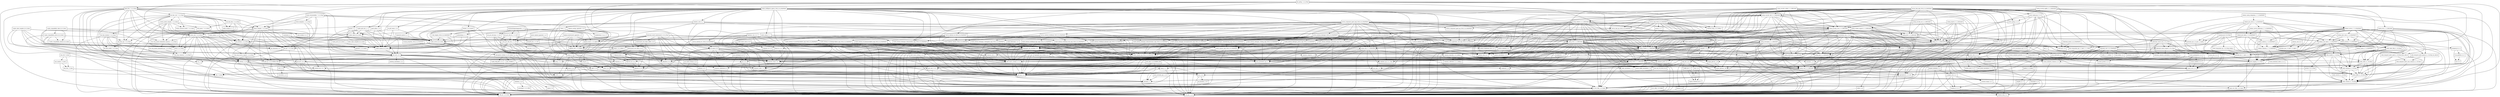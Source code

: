 digraph dependencies {
  node [shape = box, fontsize=10.0];
  ant_1_10_5 -> ant_launcher_1_10_5;
  ant_1_10_5 -> xml_apis_1_4_01;
  args4j_2_33 -> xml_apis_1_4_01;
  artemis_commons_2_7_0_SNAPSHOT -> commons_beanutils_1_9_3_redhat_1;
  artemis_commons_2_7_0_SNAPSHOT -> jboss_logging_3_3_2_Final;
  artemis_commons_2_7_0_SNAPSHOT -> netty_buffer_4_1_30_Final;
  artemis_commons_2_7_0_SNAPSHOT -> netty_common_4_1_30_Final;
  artemis_commons_2_7_0_SNAPSHOT -> netty_handler_4_1_30_Final;
  artemis_commons_2_7_0_SNAPSHOT -> netty_transport_4_1_30_Final;
  artemis_core_client_2_7_0_SNAPSHOT -> artemis_commons_2_7_0_SNAPSHOT;
  artemis_core_client_2_7_0_SNAPSHOT -> geronimo_json_1_0_spec_1_0_alpha_1;
  artemis_core_client_2_7_0_SNAPSHOT -> geronimo_jta_1_1_spec_1_1_1;
  artemis_core_client_2_7_0_SNAPSHOT -> jboss_logging_3_3_2_Final;
  artemis_core_client_2_7_0_SNAPSHOT -> jgroups_3_6_13_Final;
  artemis_core_client_2_7_0_SNAPSHOT -> netty_buffer_4_1_30_Final;
  artemis_core_client_2_7_0_SNAPSHOT -> netty_codec_4_1_30_Final;
  artemis_core_client_2_7_0_SNAPSHOT -> netty_codec_http_4_1_30_Final;
  artemis_core_client_2_7_0_SNAPSHOT -> netty_common_4_1_30_Final;
  artemis_core_client_2_7_0_SNAPSHOT -> netty_handler_4_1_30_Final;
  artemis_core_client_2_7_0_SNAPSHOT -> netty_transport_4_1_30_Final;
  artemis_core_client_2_7_0_SNAPSHOT -> netty_transport_native_epoll_4_1_30_Final_linux_x86_64;
  artemis_core_client_2_7_0_SNAPSHOT -> netty_transport_native_kqueue_4_1_30_Final_osx_x86_64;
  artemis_core_client_2_7_0_SNAPSHOT -> xml_apis_1_4_01;
  artemis_jdbc_store_2_7_0_SNAPSHOT -> artemis_commons_2_7_0_SNAPSHOT;
  artemis_jdbc_store_2_7_0_SNAPSHOT -> artemis_core_client_2_7_0_SNAPSHOT;
  artemis_jdbc_store_2_7_0_SNAPSHOT -> artemis_journal_2_7_0_SNAPSHOT;
  artemis_jdbc_store_2_7_0_SNAPSHOT -> jboss_logging_3_3_2_Final;
  artemis_jdbc_store_2_7_0_SNAPSHOT -> postgresql_42_2_5;
  artemis_jms_client_2_7_0_SNAPSHOT -> artemis_commons_2_7_0_SNAPSHOT;
  artemis_jms_client_2_7_0_SNAPSHOT -> artemis_core_client_2_7_0_SNAPSHOT;
  artemis_jms_client_2_7_0_SNAPSHOT -> artemis_selector_2_7_0_SNAPSHOT;
  artemis_jms_client_2_7_0_SNAPSHOT -> geronimo_jms_2_0_spec_1_0_alpha_2;
  artemis_jms_client_2_7_0_SNAPSHOT -> geronimo_jta_1_1_spec_1_1_1;
  artemis_jms_client_2_7_0_SNAPSHOT -> jboss_logging_3_3_2_Final;
  artemis_jms_server_2_7_0_SNAPSHOT -> artemis_commons_2_7_0_SNAPSHOT;
  artemis_jms_server_2_7_0_SNAPSHOT -> artemis_core_client_2_7_0_SNAPSHOT;
  artemis_jms_server_2_7_0_SNAPSHOT -> artemis_jms_client_2_7_0_SNAPSHOT;
  artemis_jms_server_2_7_0_SNAPSHOT -> artemis_journal_2_7_0_SNAPSHOT;
  artemis_jms_server_2_7_0_SNAPSHOT -> artemis_server_2_7_0_SNAPSHOT;
  artemis_jms_server_2_7_0_SNAPSHOT -> artemis_service_extensions_2_7_0_SNAPSHOT;
  artemis_jms_server_2_7_0_SNAPSHOT -> geronimo_jms_2_0_spec_1_0_alpha_2;
  artemis_jms_server_2_7_0_SNAPSHOT -> geronimo_jta_1_1_spec_1_1_1;
  artemis_jms_server_2_7_0_SNAPSHOT -> jboss_logging_3_3_2_Final;
  artemis_jms_server_2_7_0_SNAPSHOT -> xml_apis_1_4_01;
  artemis_journal_2_7_0_SNAPSHOT -> artemis_commons_2_7_0_SNAPSHOT;
  artemis_journal_2_7_0_SNAPSHOT -> artemis_native_2_7_0_SNAPSHOT;
  artemis_journal_2_7_0_SNAPSHOT -> jboss_logging_3_3_2_Final;
  artemis_journal_2_7_0_SNAPSHOT -> netty_buffer_4_1_30_Final;
  artemis_journal_2_7_0_SNAPSHOT -> netty_common_4_1_30_Final;
  artemis_native_2_7_0_SNAPSHOT -> jboss_logging_3_3_2_Final;
  artemis_selector_2_7_0_SNAPSHOT -> artemis_commons_2_7_0_SNAPSHOT;
  artemis_selector_2_7_0_SNAPSHOT -> xml_apis_1_4_01;
  artemis_server_2_7_0_SNAPSHOT -> artemis_commons_2_7_0_SNAPSHOT;
  artemis_server_2_7_0_SNAPSHOT -> artemis_core_client_2_7_0_SNAPSHOT;
  artemis_server_2_7_0_SNAPSHOT -> artemis_jdbc_store_2_7_0_SNAPSHOT;
  artemis_server_2_7_0_SNAPSHOT -> artemis_journal_2_7_0_SNAPSHOT;
  artemis_server_2_7_0_SNAPSHOT -> artemis_selector_2_7_0_SNAPSHOT;
  artemis_server_2_7_0_SNAPSHOT -> commons_beanutils_1_9_3_redhat_1;
  artemis_server_2_7_0_SNAPSHOT -> geronimo_json_1_0_spec_1_0_alpha_1;
  artemis_server_2_7_0_SNAPSHOT -> geronimo_jta_1_1_spec_1_1_1;
  artemis_server_2_7_0_SNAPSHOT -> jboss_logging_3_3_2_Final;
  artemis_server_2_7_0_SNAPSHOT -> netty_buffer_4_1_30_Final;
  artemis_server_2_7_0_SNAPSHOT -> netty_codec_4_1_30_Final;
  artemis_server_2_7_0_SNAPSHOT -> netty_codec_http_4_1_30_Final;
  artemis_server_2_7_0_SNAPSHOT -> netty_common_4_1_30_Final;
  artemis_server_2_7_0_SNAPSHOT -> netty_handler_4_1_30_Final;
  artemis_server_2_7_0_SNAPSHOT -> netty_transport_4_1_30_Final;
  artemis_server_2_7_0_SNAPSHOT -> netty_transport_native_epoll_4_1_30_Final_linux_x86_64;
  artemis_server_2_7_0_SNAPSHOT -> netty_transport_native_kqueue_4_1_30_Final_osx_x86_64;
  artemis_server_2_7_0_SNAPSHOT -> xml_apis_1_4_01;
  artemis_service_extensions_2_7_0_SNAPSHOT -> artemis_commons_2_7_0_SNAPSHOT;
  artemis_service_extensions_2_7_0_SNAPSHOT -> artemis_core_client_2_7_0_SNAPSHOT;
  artemis_service_extensions_2_7_0_SNAPSHOT -> artemis_jms_client_2_7_0_SNAPSHOT;
  artemis_service_extensions_2_7_0_SNAPSHOT -> geronimo_jta_1_1_spec_1_1_1;
  artemis_service_extensions_2_7_0_SNAPSHOT -> jboss_logging_3_3_2_Final;
  artemis_service_extensions_2_7_0_SNAPSHOT -> xml_apis_1_4_01;
  artemis_spring_integration_2_7_0_SNAPSHOT -> artemis_jms_server_2_7_0_SNAPSHOT;
  artemis_spring_integration_2_7_0_SNAPSHOT -> artemis_server_2_7_0_SNAPSHOT;
  artemis_spring_integration_2_7_0_SNAPSHOT -> spring_beans_5_1_0_RELEASE;
  asm_analysis_7_0_beta -> asm_7_0_beta;
  asm_analysis_7_0_beta -> asm_tree_7_0_beta;
  asm_tree_7_0_beta -> asm_7_0_beta;
  asm_util_7_0_beta -> asm_7_0_beta;
  asm_util_7_0_beta -> asm_analysis_7_0_beta;
  asm_util_7_0_beta -> asm_tree_7_0_beta;
  aspectjweaver_1_9_2_RC2 -> jcl_over_slf4j_1_8_0_beta2;
  aspectjweaver_1_9_2_RC2 -> xml_apis_1_4_01;
  atmosphere_runtime_2_4_30_vaadin1 -> commons_pool2_2_6_1;
  atmosphere_runtime_2_4_30_vaadin1 -> jaxb_api_2_4_0;
  atmosphere_runtime_2_4_30_vaadin1 -> json_20180813;
  atmosphere_runtime_2_4_30_vaadin1 -> vaadin_slf4j_jdk14_1_6_1;
  atmosphere_runtime_2_4_30_vaadin1 -> xml_apis_1_4_01;
  aws_java_sdk_core_1_11_422 -> httpclient_4_5_5;
  aws_java_sdk_core_1_11_422 -> httpcore_4_4_10;
  aws_java_sdk_core_1_11_422 -> ion_java_1_2_0;
  aws_java_sdk_core_1_11_422 -> jackson_annotations_2_9_0;
  aws_java_sdk_core_1_11_422 -> jackson_core_2_9_7;
  aws_java_sdk_core_1_11_422 -> jackson_databind_2_9_7;
  aws_java_sdk_core_1_11_422 -> jackson_dataformat_cbor_2_9_7;
  aws_java_sdk_core_1_11_422 -> jaxb_api_2_4_0;
  aws_java_sdk_core_1_11_422 -> jcl_over_slf4j_1_8_0_beta2;
  aws_java_sdk_core_1_11_422 -> joda_time_2_10;
  aws_java_sdk_core_1_11_422 -> xml_apis_1_4_01;
  aws_java_sdk_ec2_1_11_422 -> aws_java_sdk_core_1_11_422;
  aws_java_sdk_ec2_1_11_422 -> jackson_databind_2_9_7;
  aws_java_sdk_ec2_1_11_422 -> jcl_over_slf4j_1_8_0_beta2;
  aws_java_sdk_ec2_1_11_422 -> jmespath_java_1_11_422;
  aws_java_sdk_ec2_1_11_422 -> xml_apis_1_4_01;
  aws_java_sdk_logs_1_11_422 -> aws_java_sdk_core_1_11_422;
  aws_java_sdk_logs_1_11_422 -> jackson_annotations_2_9_0;
  aws_java_sdk_logs_1_11_422 -> jackson_core_2_9_7;
  aws_java_sdk_logs_1_11_422 -> jcl_over_slf4j_1_8_0_beta2;
  bcpkix_jdk15on_1_60 -> bcprov_jdk15on_1_60;
  bounce_0_18 -> xml_apis_1_4_01;
  cglib_3_2_8 -> ant_1_10_5;
  cglib_3_2_8 -> asm_7_0_beta;
  citizen_intelligence_agency_2018_9_24_SNAPSHOT -> commons_beanutils_1_9_3_redhat_1;
  citizen_intelligence_agency_2018_9_24_SNAPSHOT -> commons_lang_2_6_0_redhat_7;
  citizen_intelligence_agency_2018_9_24_SNAPSHOT -> commons_lang3_3_8_1;
  citizen_intelligence_agency_2018_9_24_SNAPSHOT -> commons_text_1_5;
  citizen_intelligence_agency_2018_9_24_SNAPSHOT -> dcharts_2_0_0_hack23;
  citizen_intelligence_agency_2018_9_24_SNAPSHOT -> gantt_addon_1_0_4;
  citizen_intelligence_agency_2018_9_24_SNAPSHOT -> javax_persistence_api_2_2;
  citizen_intelligence_agency_2018_9_24_SNAPSHOT -> joda_time_2_10;
  citizen_intelligence_agency_2018_9_24_SNAPSHOT -> jsoup_1_11_3;
  citizen_intelligence_agency_2018_9_24_SNAPSHOT -> model_external_riksdagen_documentcontent_impl_2018_9_24_SNAPSHOT;
  citizen_intelligence_agency_2018_9_24_SNAPSHOT -> model_external_riksdagen_dokumentlista_impl_2018_9_24_SNAPSHOT;
  citizen_intelligence_agency_2018_9_24_SNAPSHOT -> model_external_riksdagen_dokumentstatus_impl_2018_9_24_SNAPSHOT;
  citizen_intelligence_agency_2018_9_24_SNAPSHOT -> model_external_riksdagen_person_impl_2018_9_24_SNAPSHOT;
  citizen_intelligence_agency_2018_9_24_SNAPSHOT -> model_external_worldbank_data_impl_2018_9_24_SNAPSHOT;
  citizen_intelligence_agency_2018_9_24_SNAPSHOT -> model_internal_application_user_impl_2018_9_24_SNAPSHOT;
  citizen_intelligence_agency_2018_9_24_SNAPSHOT -> qrcode_2_1;
  citizen_intelligence_agency_2018_9_24_SNAPSHOT -> responsive_layout_2_1_1;
  citizen_intelligence_agency_2018_9_24_SNAPSHOT -> service_api_2018_9_24_SNAPSHOT;
  citizen_intelligence_agency_2018_9_24_SNAPSHOT -> service_external_esv_2018_9_24_SNAPSHOT;
  citizen_intelligence_agency_2018_9_24_SNAPSHOT -> slf4j_api_1_8_0_beta2;
  citizen_intelligence_agency_2018_9_24_SNAPSHOT -> spring_aop_5_1_0_RELEASE;
  citizen_intelligence_agency_2018_9_24_SNAPSHOT -> spring_beans_5_1_0_RELEASE;
  citizen_intelligence_agency_2018_9_24_SNAPSHOT -> spring_context_5_1_0_RELEASE;
  citizen_intelligence_agency_2018_9_24_SNAPSHOT -> spring_security_core_5_1_0_RELEASE;
  citizen_intelligence_agency_2018_9_24_SNAPSHOT -> spring_security_web_5_1_0_RELEASE;
  citizen_intelligence_agency_2018_9_24_SNAPSHOT -> spring_tx_5_1_0_RELEASE;
  citizen_intelligence_agency_2018_9_24_SNAPSHOT -> spring_web_5_1_0_RELEASE;
  citizen_intelligence_agency_2018_9_24_SNAPSHOT -> statistics_card_0_3_1;
  citizen_intelligence_agency_2018_9_24_SNAPSHOT -> vaadin_grid_util_2_1_1;
  citizen_intelligence_agency_2018_9_24_SNAPSHOT -> vaadin_server_8_6_0_beta1;
  citizen_intelligence_agency_2018_9_24_SNAPSHOT -> vaadin_shared_8_6_0_beta1;
  citizen_intelligence_agency_2018_9_24_SNAPSHOT -> vaadin_spring_3_1_1;
  citizen_intelligence_agency_2018_9_24_SNAPSHOT -> web_widgets_2018_9_24_SNAPSHOT;
  citizen_intelligence_agency_2018_9_24_SNAPSHOT -> wt_pdf_viewer_1_0_4;
  citizen_intelligence_agency_2018_9_24_SNAPSHOT -> yauaa_5_2;
  classgraph_4_2_8 -> xml_apis_1_4_01;
  cloudwatchlogbackappender_1_11 -> aws_java_sdk_core_1_11_422;
  cloudwatchlogbackappender_1_11 -> aws_java_sdk_ec2_1_11_422;
  cloudwatchlogbackappender_1_11 -> aws_java_sdk_logs_1_11_422;
  cloudwatchlogbackappender_1_11 -> logback_classic_1_3_0_alpha4;
  cloudwatchlogbackappender_1_11 -> logback_core_1_3_0_alpha4;
  colt_2_1_4 -> concurrent_1_3_4;
  common_image_3_4_1 -> common_io_3_4_1;
  common_image_3_4_1 -> common_lang_3_4_1;
  common_io_3_4_1 -> common_lang_3_4_1;
  common_io_3_4_1 -> xml_apis_1_4_01;
  commons_beanutils_1_9_3_redhat_1 -> commons_collections_3_2_2_redhat_2;
  commons_beanutils_1_9_3_redhat_1 -> jcl_over_slf4j_1_8_0_beta2;
  commons_collections4_4_2 -> xml_apis_1_4_01;
  commons_dbcp2_2_5_0 -> commons_pool2_2_6_1;
  commons_dbcp2_2_5_0 -> geronimo_jta_1_1_spec_1_1_1;
  commons_dbcp2_2_5_0 -> jcl_over_slf4j_1_8_0_beta2;
  commons_pool2_2_6_1 -> cglib_3_2_8;
  commons_text_1_5 -> commons_lang3_3_8_1;
  commons_text_1_5 -> xml_apis_1_4_01;
  confirmdialog_3_1_1 -> vaadin_server_8_6_0_beta1;
  confirmdialog_3_1_1 -> vaadin_shared_8_6_0_beta1;
  core_1_1_2 -> arpack_combined_all_0_1;
  dcharts_2_0_0_hack23 -> commons_codec_1_11;
  dcharts_2_0_0_hack23 -> commons_lang3_3_8_1;
  dcharts_2_0_0_hack23 -> gwt_user_2_8_2;
  dcharts_2_0_0_hack23 -> vaadin_client_8_6_0_beta1;
  dcharts_2_0_0_hack23 -> vaadin_server_8_6_0_beta1;
  dcharts_2_0_0_hack23 -> vaadin_shared_8_6_0_beta1;
  dom4j_2_1_1 -> jaxb_api_2_4_0;
  dom4j_2_1_1 -> xml_apis_1_4_01;
  drools_compiler_7_12_0_Final -> antlr_runtime_3_5_2;
  drools_compiler_7_12_0_Final -> drools_core_7_12_0_Final;
  drools_compiler_7_12_0_Final -> gwt_dev_2_8_2;
  drools_compiler_7_12_0_Final -> jaxb_api_2_4_0;
  drools_compiler_7_12_0_Final -> jaxb_xjc_2_4_0_b180830_0438;
  drools_compiler_7_12_0_Final -> kie_api_7_12_0_Final;
  drools_compiler_7_12_0_Final -> kie_internal_7_12_0_Final;
  drools_compiler_7_12_0_Final -> kie_soup_commons_7_12_0_Final;
  drools_compiler_7_12_0_Final -> kie_soup_maven_support_7_12_0_Final;
  drools_compiler_7_12_0_Final -> kie_soup_project_datamodel_commons_7_12_0_Final;
  drools_compiler_7_12_0_Final -> mvel2_2_4_2_Final;
  drools_compiler_7_12_0_Final -> protobuf_java_3_6_1;
  drools_compiler_7_12_0_Final -> slf4j_api_1_8_0_beta2;
  drools_compiler_7_12_0_Final -> xml_apis_1_4_01;
  drools_compiler_7_12_0_Final -> xstream_1_4_10;
  drools_core_7_12_0_Final -> commons_codec_1_11;
  drools_core_7_12_0_Final -> jaxb_api_2_4_0;
  drools_core_7_12_0_Final -> jaxb_xjc_2_4_0_b180830_0438;
  drools_core_7_12_0_Final -> kie_api_7_12_0_Final;
  drools_core_7_12_0_Final -> kie_internal_7_12_0_Final;
  drools_core_7_12_0_Final -> kie_soup_commons_7_12_0_Final;
  drools_core_7_12_0_Final -> kie_soup_project_datamodel_commons_7_12_0_Final;
  drools_core_7_12_0_Final -> mvel2_2_4_2_Final;
  drools_core_7_12_0_Final -> protobuf_java_3_6_1;
  drools_core_7_12_0_Final -> slf4j_api_1_8_0_beta2;
  drools_core_7_12_0_Final -> xml_apis_1_4_01;
  drools_core_7_12_0_Final -> xstream_1_4_10;
  drools_decisiontables_7_12_0_Final -> drools_compiler_7_12_0_Final;
  drools_decisiontables_7_12_0_Final -> drools_core_7_12_0_Final;
  drools_decisiontables_7_12_0_Final -> drools_templates_7_12_0_Final;
  drools_decisiontables_7_12_0_Final -> kie_api_7_12_0_Final;
  drools_decisiontables_7_12_0_Final -> kie_internal_7_12_0_Final;
  drools_decisiontables_7_12_0_Final -> poi_4_0_0;
  drools_decisiontables_7_12_0_Final -> poi_ooxml_4_0_0;
  drools_decisiontables_7_12_0_Final -> slf4j_api_1_8_0_beta2;
  drools_model_compiler_7_12_0_Final -> drlx_parser_7_12_0_Final;
  drools_model_compiler_7_12_0_Final -> drools_canonical_model_7_12_0_Final;
  drools_model_compiler_7_12_0_Final -> drools_compiler_7_12_0_Final;
  drools_model_compiler_7_12_0_Final -> drools_core_7_12_0_Final;
  drools_model_compiler_7_12_0_Final -> kie_api_7_12_0_Final;
  drools_model_compiler_7_12_0_Final -> kie_internal_7_12_0_Final;
  drools_model_compiler_7_12_0_Final -> kie_soup_maven_support_7_12_0_Final;
  drools_model_compiler_7_12_0_Final -> kie_soup_project_datamodel_commons_7_12_0_Final;
  drools_model_compiler_7_12_0_Final -> mvel2_2_4_2_Final;
  drools_model_compiler_7_12_0_Final -> slf4j_api_1_8_0_beta2;
  drools_templates_7_12_0_Final -> drools_compiler_7_12_0_Final;
  drools_templates_7_12_0_Final -> drools_core_7_12_0_Final;
  drools_templates_7_12_0_Final -> kie_api_7_12_0_Final;
  drools_templates_7_12_0_Final -> mvel2_2_4_2_Final;
  easybinder_0_5 -> gentyref_1_2_0_vaadin1;
  easybinder_0_5 -> javax_persistence_api_2_2;
  easybinder_0_5 -> vaadin_server_8_6_0_beta1;
  easybinder_0_5 -> vaadin_shared_8_6_0_beta1;
  easybinder_0_5 -> validation_api_2_0_1_Final;
  ehcache_3_6_1 -> cache_api_1_0_0;
  ehcache_3_6_1 -> jaxb_api_2_4_0;
  ehcache_3_6_1 -> slf4j_api_1_8_0_beta2;
  ehcache_3_6_1 -> xml_apis_1_4_01;
  elasticsearch_rest_client_5_6_8 -> httpasyncclient_4_1_2;
  elasticsearch_rest_client_5_6_8 -> httpclient_4_5_5;
  elasticsearch_rest_client_5_6_8 -> httpcore_4_4_10;
  elasticsearch_rest_client_5_6_8 -> httpcore_nio_4_4_5;
  elasticsearch_rest_client_5_6_8 -> jcl_over_slf4j_1_8_0_beta2;
  elasticsearch_rest_client_sniffer_5_6_8 -> elasticsearch_rest_client_5_6_8;
  elasticsearch_rest_client_sniffer_5_6_8 -> httpcore_4_4_10;
  elasticsearch_rest_client_sniffer_5_6_8 -> jackson_core_2_9_7;
  elasticsearch_rest_client_sniffer_5_6_8 -> jcl_over_slf4j_1_8_0_beta2;
  encrypt_properties_2018_9_24_SNAPSHOT -> bcprov_jdk15on_1_60;
  encrypt_properties_2018_9_24_SNAPSHOT -> jasypt_1_9_3_redhat_3;
  fluent_hc_4_5_5 -> httpclient_4_5_5;
  fluent_hc_4_5_5 -> httpcore_4_4_10;
  gantt_addon_1_0_4 -> gwt_user_2_8_2;
  gantt_addon_1_0_4 -> vaadin_client_8_6_0_beta1;
  gantt_addon_1_0_4 -> vaadin_server_8_6_0_beta1;
  gantt_addon_1_0_4 -> vaadin_shared_8_6_0_beta1;
  geronimo_jms_2_0_spec_1_0_alpha_2 -> geronimo_jta_1_1_spec_1_1_1;
  googleauth_1_2_0 -> commons_codec_1_11;
  googleauth_1_2_0 -> httpclient_4_5_5;
  guava_26_0_jre -> animal_sniffer_annotations_1_14;
  guava_26_0_jre -> checker_qual_2_5_2;
  guava_26_0_jre -> error_prone_annotations_2_1_3;
  guava_26_0_jre -> j2objc_annotations_1_1;
  guava_26_0_jre -> jsr305_3_0_2;
  gwt_dev_2_8_2 -> animal_sniffer_annotations_1_14;
  gwt_dev_2_8_2 -> ant_1_10_5;
  gwt_dev_2_8_2 -> asm_7_0_beta;
  gwt_dev_2_8_2 -> colt_2_1_4;
  gwt_dev_2_8_2 -> gson_2_8_5;
  gwt_dev_2_8_2 -> j2objc_annotations_1_1;
  gwt_dev_2_8_2 -> jsr305_3_0_2;
  gwt_dev_2_8_2 -> xml_apis_1_4_01;
  gwt_elemental_2_8_2 -> gwt_user_2_8_2;
  gwt_user_2_8_2 -> args4j_2_33;
  gwt_user_2_8_2 -> asm_7_0_beta;
  gwt_user_2_8_2 -> commons_io_2_6;
  gwt_user_2_8_2 -> gson_2_8_5;
  gwt_user_2_8_2 -> gwt_dev_2_8_2;
  gwt_user_2_8_2 -> icu4j_62_1;
  gwt_user_2_8_2 -> jcl_over_slf4j_1_8_0_beta2;
  gwt_user_2_8_2 -> jsinterop_annotations_1_0_2;
  gwt_user_2_8_2 -> jsr305_3_0_2;
  gwt_user_2_8_2 -> sac_1_3;
  gwt_user_2_8_2 -> validation_api_2_0_1_Final;
  gwt_user_2_8_2 -> xml_apis_1_4_01;
  hibernate_commons_annotations_5_0_4_Final -> jboss_logging_3_3_2_Final;
  hibernate_core_5_4_0_SNAPSHOT -> ant_1_10_5;
  hibernate_core_5_4_0_SNAPSHOT -> antlr_2_7_7_redhat_7;
  hibernate_core_5_4_0_SNAPSHOT -> byte_buddy_1_9_1;
  hibernate_core_5_4_0_SNAPSHOT -> classmate_1_4_0;
  hibernate_core_5_4_0_SNAPSHOT -> dom4j_2_1_1;
  hibernate_core_5_4_0_SNAPSHOT -> geronimo_jta_1_1_spec_1_1_1;
  hibernate_core_5_4_0_SNAPSHOT -> hibernate_commons_annotations_5_0_4_Final;
  hibernate_core_5_4_0_SNAPSHOT -> jandex_2_1_0_Beta1;
  hibernate_core_5_4_0_SNAPSHOT -> javassist_3_23_1_GA;
  hibernate_core_5_4_0_SNAPSHOT -> javax_persistence_api_2_2;
  hibernate_core_5_4_0_SNAPSHOT -> jaxb_api_2_4_0;
  hibernate_core_5_4_0_SNAPSHOT -> jboss_logging_3_3_2_Final;
  hibernate_core_5_4_0_SNAPSHOT -> validation_api_2_0_1_Final;
  hibernate_core_5_4_0_SNAPSHOT -> xml_apis_1_4_01;
  hibernate_jcache_5_4_0_SNAPSHOT -> cache_api_1_0_0;
  hibernate_jcache_5_4_0_SNAPSHOT -> hibernate_core_5_4_0_SNAPSHOT;
  hibernate_search_elasticsearch_5_10_4_Final -> elasticsearch_rest_client_5_6_8;
  hibernate_search_elasticsearch_5_10_4_Final -> elasticsearch_rest_client_sniffer_5_6_8;
  hibernate_search_elasticsearch_5_10_4_Final -> gson_2_8_5;
  hibernate_search_elasticsearch_5_10_4_Final -> hibernate_search_engine_5_10_4_Final;
  hibernate_search_elasticsearch_5_10_4_Final -> httpasyncclient_4_1_2;
  hibernate_search_elasticsearch_5_10_4_Final -> httpclient_4_5_5;
  hibernate_search_elasticsearch_5_10_4_Final -> httpcore_4_4_10;
  hibernate_search_elasticsearch_5_10_4_Final -> httpcore_nio_4_4_5;
  hibernate_search_elasticsearch_5_10_4_Final -> jaxb_api_2_4_0;
  hibernate_search_elasticsearch_5_10_4_Final -> jboss_logging_3_3_2_Final;
  hibernate_search_elasticsearch_5_10_4_Final -> lucene_analyzers_common_5_5_5;
  hibernate_search_elasticsearch_5_10_4_Final -> lucene_core_5_5_5;
  hibernate_search_elasticsearch_5_10_4_Final -> lucene_facet_5_5_5;
  hibernate_search_engine_5_10_4_Final -> geronimo_jta_1_1_spec_1_1_1;
  hibernate_search_engine_5_10_4_Final -> hibernate_commons_annotations_5_0_4_Final;
  hibernate_search_engine_5_10_4_Final -> jboss_logging_3_3_2_Final;
  hibernate_search_engine_5_10_4_Final -> lucene_analyzers_common_5_5_5;
  hibernate_search_engine_5_10_4_Final -> lucene_core_5_5_5;
  hibernate_search_engine_5_10_4_Final -> lucene_facet_5_5_5;
  hibernate_search_engine_5_10_4_Final -> lucene_misc_5_5_5;
  hibernate_search_engine_5_10_4_Final -> lucene_queries_5_5_5;
  hibernate_search_engine_5_10_4_Final -> lucene_queryparser_5_5_5;
  hibernate_search_engine_5_10_4_Final -> xml_apis_1_4_01;
  hibernate_search_orm_5_10_4_Final -> geronimo_jta_1_1_spec_1_1_1;
  hibernate_search_orm_5_10_4_Final -> hibernate_commons_annotations_5_0_4_Final;
  hibernate_search_orm_5_10_4_Final -> hibernate_core_5_4_0_SNAPSHOT;
  hibernate_search_orm_5_10_4_Final -> hibernate_search_engine_5_10_4_Final;
  hibernate_search_orm_5_10_4_Final -> javax_persistence_api_2_2;
  hibernate_search_orm_5_10_4_Final -> lucene_core_5_5_5;
  hibernate_validator_6_0_13_Final -> classmate_1_4_0;
  hibernate_validator_6_0_13_Final -> javax_persistence_api_2_2;
  hibernate_validator_6_0_13_Final -> jboss_logging_3_3_2_Final;
  hibernate_validator_6_0_13_Final -> joda_time_2_10;
  hibernate_validator_6_0_13_Final -> jsoup_1_11_3;
  hibernate_validator_6_0_13_Final -> validation_api_2_0_1_Final;
  hibernate_validator_6_0_13_Final -> xml_apis_1_4_01;
  httpasyncclient_4_1_2 -> httpclient_4_5_5;
  httpasyncclient_4_1_2 -> httpcore_4_4_10;
  httpasyncclient_4_1_2 -> httpcore_nio_4_4_5;
  httpasyncclient_4_1_2 -> jcl_over_slf4j_1_8_0_beta2;
  httpclient_4_5_5 -> commons_codec_1_11;
  httpclient_4_5_5 -> httpcore_4_4_10;
  httpclient_4_5_5 -> jcl_over_slf4j_1_8_0_beta2;
  httpcore_nio_4_4_5 -> httpcore_4_4_10;
  hyperjaxb3_ejb_roundtrip_0_6_2 -> commons_io_2_6;
  hyperjaxb3_ejb_roundtrip_0_6_2 -> commons_lang3_3_8_1;
  hyperjaxb3_ejb_roundtrip_0_6_2 -> hyperjaxb3_ejb_runtime_0_6_2;
  hyperjaxb3_ejb_roundtrip_0_6_2 -> javax_persistence_api_2_2;
  hyperjaxb3_ejb_roundtrip_0_6_2 -> jaxb_api_2_4_0;
  hyperjaxb3_ejb_roundtrip_0_6_2 -> jaxb2_basics_runtime_0_12_0;
  hyperjaxb3_ejb_roundtrip_0_6_2 -> jaxb2_basics_testing_0_10_0;
  hyperjaxb3_ejb_roundtrip_0_6_2 -> jcl_over_slf4j_1_8_0_beta2;
  hyperjaxb3_ejb_roundtrip_0_6_2 -> xml_apis_1_4_01;
  hyperjaxb3_ejb_runtime_0_6_2 -> commons_lang3_3_8_1;
  hyperjaxb3_ejb_runtime_0_6_2 -> javax_persistence_api_2_2;
  hyperjaxb3_ejb_runtime_0_6_2 -> jaxb_api_2_4_0;
  hyperjaxb3_ejb_runtime_0_6_2 -> xml_apis_1_4_01;
  icu4j_62_1 -> xml_apis_1_4_01;
  imageio_core_3_4_1 -> common_image_3_4_1;
  imageio_core_3_4_1 -> common_io_3_4_1;
  imageio_core_3_4_1 -> common_lang_3_4_1;
  imageio_core_3_4_1 -> xml_apis_1_4_01;
  imageio_metadata_3_4_1 -> common_lang_3_4_1;
  imageio_metadata_3_4_1 -> imageio_core_3_4_1;
  imageio_metadata_3_4_1 -> xml_apis_1_4_01;
  imageio_tiff_3_4_1 -> common_image_3_4_1;
  imageio_tiff_3_4_1 -> common_io_3_4_1;
  imageio_tiff_3_4_1 -> common_lang_3_4_1;
  imageio_tiff_3_4_1 -> imageio_core_3_4_1;
  imageio_tiff_3_4_1 -> imageio_metadata_3_4_1;
  imageio_tiff_3_4_1 -> xml_apis_1_4_01;
  jackson_databind_2_9_7 -> jackson_annotations_2_9_0;
  jackson_databind_2_9_7 -> jackson_core_2_9_7;
  jackson_databind_2_9_7 -> xml_apis_1_4_01;
  jackson_dataformat_cbor_2_9_7 -> jackson_core_2_9_7;
  jackson_datatype_jdk8_2_9_7 -> jackson_core_2_9_7;
  jackson_datatype_jdk8_2_9_7 -> jackson_databind_2_9_7;
  jandex_2_1_0_Beta1 -> ant_1_10_5;
  jasypt_1_9_3_redhat_3 -> icu4j_62_1;
  jasypt_hibernate4_1_9_2 -> hibernate_core_5_4_0_SNAPSHOT;
  jasypt_hibernate4_1_9_2 -> jasypt_1_9_3_redhat_3;
  jasypt_spring31_1_9_3_redhat_3 -> jasypt_1_9_3_redhat_3;
  jasypt_spring31_1_9_3_redhat_3 -> spring_beans_5_1_0_RELEASE;
  jasypt_spring31_1_9_3_redhat_3 -> spring_context_5_1_0_RELEASE;
  jasypt_spring31_1_9_3_redhat_3 -> spring_core_5_1_0_RELEASE;
  jasypt_spring31_1_9_3_redhat_3 -> xml_apis_1_4_01;
  java_cup_11b_2015_03_26 -> ant_1_10_5;
  javamelody_core_1_74_0 -> activation_1_1;
  javamelody_core_1_74_0 -> commons_dbcp2_2_5_0;
  javamelody_core_1_74_0 -> javax_interceptor_api_1_2;
  javamelody_core_1_74_0 -> javax_mail_1_6_2;
  javamelody_core_1_74_0 -> javax_persistence_api_2_2;
  javamelody_core_1_74_0 -> jrobin_1_6_0;
  javamelody_core_1_74_0 -> log4j_over_slf4j_1_8_0_beta2;
  javamelody_core_1_74_0 -> logback_classic_1_3_0_alpha4;
  javamelody_core_1_74_0 -> logback_core_1_3_0_alpha4;
  javamelody_core_1_74_0 -> openpdf_1_2_4;
  javamelody_core_1_74_0 -> quartz_2_3_0;
  javamelody_core_1_74_0 -> slf4j_api_1_8_0_beta2;
  javamelody_core_1_74_0 -> spring_aop_5_1_0_RELEASE;
  javamelody_core_1_74_0 -> spring_beans_5_1_0_RELEASE;
  javamelody_core_1_74_0 -> spring_context_5_1_0_RELEASE;
  javamelody_core_1_74_0 -> spring_core_5_1_0_RELEASE;
  javamelody_core_1_74_0 -> spring_web_5_1_0_RELEASE;
  javamelody_core_1_74_0 -> xml_apis_1_4_01;
  javamelody_core_1_74_0 -> xstream_1_4_10;
  javax_activation_api_1_2_0 -> activation_1_1;
  javax_mail_1_6_2 -> activation_1_1;
  javax_mail_1_6_2 -> xml_apis_1_4_01;
  javers_core_3_11_6 -> classgraph_4_2_8;
  javers_core_3_11_6 -> gson_2_8_5;
  javers_core_3_11_6 -> guava_26_0_jre;
  javers_core_3_11_6 -> joda_time_2_10;
  javers_core_3_11_6 -> picocontainer_2_15;
  javers_core_3_11_6 -> slf4j_api_1_8_0_beta2;
  javers_persistence_sql_3_11_6 -> guava_26_0_jre;
  javers_persistence_sql_3_11_6 -> javers_core_3_11_6;
  javers_persistence_sql_3_11_6 -> polyjdbc_0_7_3;
  javers_persistence_sql_3_11_6 -> slf4j_api_1_8_0_beta2;
  javers_spring_3_11_6 -> aspectjweaver_1_9_2_RC2;
  javers_spring_3_11_6 -> javers_core_3_11_6;
  javers_spring_3_11_6 -> spring_security_core_5_1_0_RELEASE;
  javers_spring_jpa_3_11_6 -> aspectjweaver_1_9_2_RC2;
  javers_spring_jpa_3_11_6 -> hibernate_core_5_4_0_SNAPSHOT;
  javers_spring_jpa_3_11_6 -> javax_persistence_api_2_2;
  javers_spring_jpa_3_11_6 -> javers_core_3_11_6;
  javers_spring_jpa_3_11_6 -> javers_persistence_sql_3_11_6;
  javers_spring_jpa_3_11_6 -> javers_spring_3_11_6;
  javers_spring_jpa_3_11_6 -> jboss_transaction_api_1_2_spec_1_1_1_Final;
  javers_spring_jpa_3_11_6 -> slf4j_api_1_8_0_beta2;
  javers_spring_jpa_3_11_6 -> spring_tx_5_1_0_RELEASE;
  jaxb_api_2_4_0 -> activation_1_1;
  jaxb_api_2_4_0 -> xml_apis_1_4_01;
  jaxb_core_2_3_0_1 -> activation_1_1;
  jaxb_core_2_3_0_1 -> jaxb_api_2_4_0;
  jaxb_core_2_3_0_1 -> xml_apis_1_4_01;
  jaxb_impl_2_4_0_b180830_0438 -> activation_1_1;
  jaxb_impl_2_4_0_b180830_0438 -> jaxb_api_2_4_0;
  jaxb_impl_2_4_0_b180830_0438 -> jaxb_core_2_3_0_1;
  jaxb_impl_2_4_0_b180830_0438 -> xml_apis_1_4_01;
  jaxb_xjc_2_4_0_b180830_0438 -> activation_1_1;
  jaxb_xjc_2_4_0_b180830_0438 -> ant_1_10_5;
  jaxb_xjc_2_4_0_b180830_0438 -> jaxb_api_2_4_0;
  jaxb_xjc_2_4_0_b180830_0438 -> jaxb_core_2_3_0_1;
  jaxb_xjc_2_4_0_b180830_0438 -> xml_apis_1_4_01;
  jaxb2_basics_runtime_0_12_0 -> activation_1_1;
  jaxb2_basics_runtime_0_12_0 -> jaxb_api_2_4_0;
  jaxb2_basics_runtime_0_12_0 -> jaxb_core_2_3_0_1;
  jaxb2_basics_runtime_0_12_0 -> xml_apis_1_4_01;
  jaxb2_basics_testing_0_10_0 -> commons_io_2_6;
  jaxb2_basics_testing_0_10_0 -> jaxb_api_2_4_0;
  jaxb2_basics_testing_0_10_0 -> jaxb2_basics_runtime_0_12_0;
  jaxb2_basics_testing_0_10_0 -> jcl_over_slf4j_1_8_0_beta2;
  jaxb2_basics_testing_0_10_0 -> xml_apis_1_4_01;
  jaxb2_basics_tools_0_10_0 -> commons_beanutils_1_9_3_redhat_1;
  jaxb2_basics_tools_0_10_0 -> commons_lang3_3_8_1;
  jaxb2_basics_tools_0_10_0 -> jaxb_api_2_4_0;
  jaxb2_basics_tools_0_10_0 -> jaxb_core_2_3_0_1;
  jaxb2_basics_tools_0_10_0 -> jaxb_xjc_2_4_0_b180830_0438;
  jaxb2_basics_tools_0_10_0 -> jaxb2_basics_runtime_0_12_0;
  jaxb2_basics_tools_0_10_0 -> jcl_over_slf4j_1_8_0_beta2;
  jaxb2_basics_tools_0_10_0 -> spring_beans_5_1_0_RELEASE;
  jaxb2_basics_tools_0_10_0 -> spring_context_5_1_0_RELEASE;
  jaxb2_basics_tools_0_10_0 -> xml_apis_1_4_01;
  jboss_logging_3_3_2_Final -> log4j_over_slf4j_1_8_0_beta2;
  jboss_logging_3_3_2_Final -> slf4j_api_1_8_0_beta2;
  jboss_transaction_api_1_2_spec_1_1_1_Final -> geronimo_jta_1_1_spec_1_1_1;
  jboss_transaction_api_1_2_spec_1_1_1_Final -> javax_interceptor_api_1_2;
  jboss_transaction_spi_7_6_0_Final_redhat_1 -> geronimo_jta_1_1_spec_1_1_1;
  jboss_transaction_spi_7_6_0_Final_redhat_1 -> jboss_logging_3_3_2_Final;
  jbpm_flow_7_12_0_Final -> commons_lang3_3_8_1;
  jbpm_flow_7_12_0_Final -> drools_core_7_12_0_Final;
  jbpm_flow_7_12_0_Final -> jaxb_api_2_4_0;
  jbpm_flow_7_12_0_Final -> kie_api_7_12_0_Final;
  jbpm_flow_7_12_0_Final -> kie_dmn_api_7_12_0_Final;
  jbpm_flow_7_12_0_Final -> kie_dmn_core_7_12_0_Final;
  jbpm_flow_7_12_0_Final -> kie_dmn_feel_7_12_0_Final;
  jbpm_flow_7_12_0_Final -> kie_internal_7_12_0_Final;
  jbpm_flow_7_12_0_Final -> kie_soup_commons_7_12_0_Final;
  jbpm_flow_7_12_0_Final -> kie_soup_project_datamodel_commons_7_12_0_Final;
  jbpm_flow_7_12_0_Final -> mvel2_2_4_2_Final;
  jbpm_flow_7_12_0_Final -> protobuf_java_3_6_1;
  jbpm_flow_7_12_0_Final -> quartz_2_3_0;
  jbpm_flow_7_12_0_Final -> slf4j_api_1_8_0_beta2;
  jbpm_flow_7_12_0_Final -> xml_apis_1_4_01;
  jbpm_flow_7_12_0_Final -> xstream_1_4_10;
  jcl_over_slf4j_1_8_0_beta2 -> slf4j_api_1_8_0_beta2;
  jdom2_2_0_6 -> xml_apis_1_4_01;
  jgroups_3_6_13_Final -> jaxb_api_2_4_0;
  jgroups_3_6_13_Final -> xml_apis_1_4_01;
  jmespath_java_1_11_422 -> jackson_databind_2_9_7;
  jms_1_1 -> geronimo_jta_1_1_spec_1_1_1;
  jna_platform_4_5_2 -> jna_4_5_2;
  johnzon_core_0_9_5 -> geronimo_json_1_0_spec_1_0_alpha_1;
  jrobin_1_6_0 -> xml_apis_1_4_01;
  jsoup_1_11_3 -> xml_apis_1_4_01;
  jul_to_slf4j_1_8_0_beta2 -> slf4j_api_1_8_0_beta2;
  kie_api_7_12_0_Final -> jaxb_api_2_4_0;
  kie_api_7_12_0_Final -> kie_soup_maven_support_7_12_0_Final;
  kie_api_7_12_0_Final -> slf4j_api_1_8_0_beta2;
  kie_dmn_api_7_12_0_Final -> kie_api_7_12_0_Final;
  kie_dmn_api_7_12_0_Final -> kie_dmn_model_7_12_0_Final;
  kie_dmn_api_7_12_0_Final -> xstream_1_4_10;
  kie_dmn_backend_7_12_0_Final -> kie_dmn_api_7_12_0_Final;
  kie_dmn_backend_7_12_0_Final -> kie_dmn_model_7_12_0_Final;
  kie_dmn_backend_7_12_0_Final -> kie_soup_commons_7_12_0_Final;
  kie_dmn_backend_7_12_0_Final -> slf4j_api_1_8_0_beta2;
  kie_dmn_backend_7_12_0_Final -> xml_apis_1_4_01;
  kie_dmn_backend_7_12_0_Final -> xstream_1_4_10;
  kie_dmn_core_7_12_0_Final -> antlr4_runtime_4_7_1;
  kie_dmn_core_7_12_0_Final -> drools_canonical_model_7_12_0_Final;
  kie_dmn_core_7_12_0_Final -> drools_compiler_7_12_0_Final;
  kie_dmn_core_7_12_0_Final -> drools_core_7_12_0_Final;
  kie_dmn_core_7_12_0_Final -> drools_model_compiler_7_12_0_Final;
  kie_dmn_core_7_12_0_Final -> kie_api_7_12_0_Final;
  kie_dmn_core_7_12_0_Final -> kie_dmn_api_7_12_0_Final;
  kie_dmn_core_7_12_0_Final -> kie_dmn_backend_7_12_0_Final;
  kie_dmn_core_7_12_0_Final -> kie_dmn_feel_7_12_0_Final;
  kie_dmn_core_7_12_0_Final -> kie_dmn_model_7_12_0_Final;
  kie_dmn_core_7_12_0_Final -> kie_internal_7_12_0_Final;
  kie_dmn_core_7_12_0_Final -> slf4j_api_1_8_0_beta2;
  kie_dmn_core_7_12_0_Final -> xml_apis_1_4_01;
  kie_dmn_feel_7_12_0_Final -> antlr4_runtime_4_7_1;
  kie_dmn_feel_7_12_0_Final -> drlx_parser_7_12_0_Final;
  kie_dmn_feel_7_12_0_Final -> drools_compiler_7_12_0_Final;
  kie_dmn_feel_7_12_0_Final -> kie_dmn_api_7_12_0_Final;
  kie_dmn_feel_7_12_0_Final -> kie_internal_7_12_0_Final;
  kie_dmn_feel_7_12_0_Final -> slf4j_api_1_8_0_beta2;
  kie_dmn_model_7_12_0_Final -> xml_apis_1_4_01;
  kie_internal_7_12_0_Final -> jaxb_api_2_4_0;
  kie_internal_7_12_0_Final -> jaxb_xjc_2_4_0_b180830_0438;
  kie_internal_7_12_0_Final -> kie_api_7_12_0_Final;
  kie_internal_7_12_0_Final -> slf4j_api_1_8_0_beta2;
  kie_internal_7_12_0_Final -> xstream_1_4_10;
  kie_soup_commons_7_12_0_Final -> xstream_1_4_10;
  kie_soup_maven_support_7_12_0_Final -> slf4j_api_1_8_0_beta2;
  kie_soup_maven_support_7_12_0_Final -> xml_apis_1_4_01;
  kie_soup_project_datamodel_api_7_12_0_Final -> kie_soup_commons_7_12_0_Final;
  kie_soup_project_datamodel_commons_7_12_0_Final -> kie_soup_project_datamodel_api_7_12_0_Final;
  kie_soup_project_datamodel_commons_7_12_0_Final -> mvel2_2_4_2_Final;
  kie_spring_7_12_0_Final -> drools_compiler_7_12_0_Final;
  kie_spring_7_12_0_Final -> drools_core_7_12_0_Final;
  kie_spring_7_12_0_Final -> javax_persistence_api_2_2;
  kie_spring_7_12_0_Final -> jbpm_flow_7_12_0_Final;
  kie_spring_7_12_0_Final -> kie_api_7_12_0_Final;
  kie_spring_7_12_0_Final -> kie_internal_7_12_0_Final;
  kie_spring_7_12_0_Final -> slf4j_api_1_8_0_beta2;
  kie_spring_7_12_0_Final -> spring_beans_5_1_0_RELEASE;
  kie_spring_7_12_0_Final -> spring_context_5_1_0_RELEASE;
  kie_spring_7_12_0_Final -> spring_core_5_1_0_RELEASE;
  kie_spring_7_12_0_Final -> spring_orm_5_1_0_RELEASE;
  kie_spring_7_12_0_Final -> spring_tx_5_1_0_RELEASE;
  kie_spring_7_12_0_Final -> xml_apis_1_4_01;
  kinesis_logback_appender_1_4_3 -> aws_java_sdk_core_1_11_422;
  kinesis_logback_appender_1_4_3 -> logback_core_1_3_0_alpha4;
  liquibase_core_3_6_2 -> ant_1_10_5;
  liquibase_core_3_6_2 -> logback_classic_1_3_0_alpha4;
  liquibase_core_3_6_2 -> logback_core_1_3_0_alpha4;
  liquibase_core_3_6_2 -> slf4j_api_1_8_0_beta2;
  liquibase_core_3_6_2 -> snakeyaml_1_23;
  liquibase_core_3_6_2 -> spring_beans_5_1_0_RELEASE;
  liquibase_core_3_6_2 -> spring_context_5_1_0_RELEASE;
  liquibase_core_3_6_2 -> spring_core_5_1_0_RELEASE;
  liquibase_core_3_6_2 -> xml_apis_1_4_01;
  log4j_over_slf4j_1_8_0_beta2 -> slf4j_api_1_8_0_beta2;
  log4j_over_slf4j_1_8_0_beta2 -> xml_apis_1_4_01;
  logback_awslogs_appender_1_0_0 -> aws_java_sdk_core_1_11_422;
  logback_awslogs_appender_1_0_0 -> aws_java_sdk_logs_1_11_422;
  logback_awslogs_appender_1_0_0 -> logback_classic_1_3_0_alpha4;
  logback_awslogs_appender_1_0_0 -> logback_core_1_3_0_alpha4;
  logback_classic_1_3_0_alpha4 -> logback_core_1_3_0_alpha4;
  logback_classic_1_3_0_alpha4 -> slf4j_api_1_8_0_beta2;
  logback_classic_1_3_0_alpha4 -> xml_apis_1_4_01;
  logback_core_1_3_0_alpha4 -> javax_mail_1_6_2;
  logback_core_1_3_0_alpha4 -> xml_apis_1_4_01;
  logback_elasticsearch_appender_1_6 -> aws_java_sdk_core_1_11_422;
  logback_elasticsearch_appender_1_6 -> jackson_core_2_9_7;
  logback_elasticsearch_appender_1_6 -> logback_classic_1_3_0_alpha4;
  logback_elasticsearch_appender_1_6 -> logback_core_1_3_0_alpha4;
  logback_elasticsearch_appender_1_6 -> slf4j_api_1_8_0_beta2;
  lucene_analyzers_common_5_5_5 -> lucene_core_5_5_5;
  lucene_analyzers_common_5_5_5 -> xml_apis_1_4_01;
  lucene_analyzers_phonetic_5_5_5 -> commons_codec_1_11;
  lucene_analyzers_phonetic_5_5_5 -> lucene_analyzers_common_5_5_5;
  lucene_analyzers_phonetic_5_5_5 -> lucene_core_5_5_5;
  lucene_backward_codecs_5_5_5 -> lucene_core_5_5_5;
  lucene_facet_5_5_5 -> lucene_core_5_5_5;
  lucene_facet_5_5_5 -> lucene_queries_5_5_5;
  lucene_misc_5_5_5 -> lucene_core_5_5_5;
  lucene_queries_5_5_5 -> lucene_core_5_5_5;
  lucene_queryparser_5_5_5 -> lucene_core_5_5_5;
  lucene_queryparser_5_5_5 -> lucene_queries_5_5_5;
  lucene_queryparser_5_5_5 -> lucene_sandbox_5_5_5;
  lucene_queryparser_5_5_5 -> xml_apis_1_4_01;
  lucene_sandbox_5_5_5 -> lucene_core_5_5_5;
  model_common_impl_2018_9_24_SNAPSHOT -> commons_lang3_3_8_1;
  model_common_impl_2018_9_24_SNAPSHOT -> jaxb_api_2_4_0;
  model_common_impl_2018_9_24_SNAPSHOT -> model_common_api_2018_9_24_SNAPSHOT;
  model_common_impl_2018_9_24_SNAPSHOT -> slf4j_api_1_8_0_beta2;
  model_external_riksdagen_documentcontent_impl_2018_9_24_SNAPSHOT -> hyperjaxb3_ejb_roundtrip_0_6_2;
  model_external_riksdagen_documentcontent_impl_2018_9_24_SNAPSHOT -> javax_persistence_api_2_2;
  model_external_riksdagen_documentcontent_impl_2018_9_24_SNAPSHOT -> jaxb_api_2_4_0;
  model_external_riksdagen_documentcontent_impl_2018_9_24_SNAPSHOT -> jaxb2_basics_runtime_0_12_0;
  model_external_riksdagen_documentcontent_impl_2018_9_24_SNAPSHOT -> model_common_api_2018_9_24_SNAPSHOT;
  model_external_riksdagen_documentcontent_impl_2018_9_24_SNAPSHOT -> xml_apis_1_4_01;
  model_external_riksdagen_dokumentlista_impl_2018_9_24_SNAPSHOT -> hyperjaxb3_ejb_roundtrip_0_6_2;
  model_external_riksdagen_dokumentlista_impl_2018_9_24_SNAPSHOT -> javax_persistence_api_2_2;
  model_external_riksdagen_dokumentlista_impl_2018_9_24_SNAPSHOT -> jaxb_api_2_4_0;
  model_external_riksdagen_dokumentlista_impl_2018_9_24_SNAPSHOT -> jaxb2_basics_runtime_0_12_0;
  model_external_riksdagen_dokumentlista_impl_2018_9_24_SNAPSHOT -> model_common_api_2018_9_24_SNAPSHOT;
  model_external_riksdagen_dokumentlista_impl_2018_9_24_SNAPSHOT -> xml_apis_1_4_01;
  model_external_riksdagen_dokumentstatus_impl_2018_9_24_SNAPSHOT -> hyperjaxb3_ejb_roundtrip_0_6_2;
  model_external_riksdagen_dokumentstatus_impl_2018_9_24_SNAPSHOT -> javax_persistence_api_2_2;
  model_external_riksdagen_dokumentstatus_impl_2018_9_24_SNAPSHOT -> jaxb_api_2_4_0;
  model_external_riksdagen_dokumentstatus_impl_2018_9_24_SNAPSHOT -> jaxb2_basics_runtime_0_12_0;
  model_external_riksdagen_dokumentstatus_impl_2018_9_24_SNAPSHOT -> model_common_api_2018_9_24_SNAPSHOT;
  model_external_riksdagen_dokumentstatus_impl_2018_9_24_SNAPSHOT -> model_common_impl_2018_9_24_SNAPSHOT;
  model_external_riksdagen_dokumentstatus_impl_2018_9_24_SNAPSHOT -> xml_apis_1_4_01;
  model_external_riksdagen_person_impl_2018_9_24_SNAPSHOT -> hyperjaxb3_ejb_roundtrip_0_6_2;
  model_external_riksdagen_person_impl_2018_9_24_SNAPSHOT -> javax_persistence_api_2_2;
  model_external_riksdagen_person_impl_2018_9_24_SNAPSHOT -> jaxb_api_2_4_0;
  model_external_riksdagen_person_impl_2018_9_24_SNAPSHOT -> jaxb2_basics_runtime_0_12_0;
  model_external_riksdagen_person_impl_2018_9_24_SNAPSHOT -> model_common_api_2018_9_24_SNAPSHOT;
  model_external_riksdagen_person_impl_2018_9_24_SNAPSHOT -> model_common_impl_2018_9_24_SNAPSHOT;
  model_external_riksdagen_person_impl_2018_9_24_SNAPSHOT -> xml_apis_1_4_01;
  model_external_riksdagen_personlista_impl_2018_9_24_SNAPSHOT -> hyperjaxb3_ejb_roundtrip_0_6_2;
  model_external_riksdagen_personlista_impl_2018_9_24_SNAPSHOT -> javax_persistence_api_2_2;
  model_external_riksdagen_personlista_impl_2018_9_24_SNAPSHOT -> jaxb_api_2_4_0;
  model_external_riksdagen_personlista_impl_2018_9_24_SNAPSHOT -> jaxb2_basics_runtime_0_12_0;
  model_external_riksdagen_personlista_impl_2018_9_24_SNAPSHOT -> model_common_api_2018_9_24_SNAPSHOT;
  model_external_riksdagen_personlista_impl_2018_9_24_SNAPSHOT -> model_common_impl_2018_9_24_SNAPSHOT;
  model_external_riksdagen_personlista_impl_2018_9_24_SNAPSHOT -> xml_apis_1_4_01;
  model_external_riksdagen_utskottsforslag_impl_2018_9_24_SNAPSHOT -> hyperjaxb3_ejb_roundtrip_0_6_2;
  model_external_riksdagen_utskottsforslag_impl_2018_9_24_SNAPSHOT -> hyperjaxb3_ejb_runtime_0_6_2;
  model_external_riksdagen_utskottsforslag_impl_2018_9_24_SNAPSHOT -> javax_persistence_api_2_2;
  model_external_riksdagen_utskottsforslag_impl_2018_9_24_SNAPSHOT -> jaxb_api_2_4_0;
  model_external_riksdagen_utskottsforslag_impl_2018_9_24_SNAPSHOT -> jaxb2_basics_runtime_0_12_0;
  model_external_riksdagen_utskottsforslag_impl_2018_9_24_SNAPSHOT -> model_common_api_2018_9_24_SNAPSHOT;
  model_external_riksdagen_utskottsforslag_impl_2018_9_24_SNAPSHOT -> model_common_impl_2018_9_24_SNAPSHOT;
  model_external_riksdagen_utskottsforslag_impl_2018_9_24_SNAPSHOT -> xml_apis_1_4_01;
  model_external_riksdagen_votering_impl_2018_9_24_SNAPSHOT -> hyperjaxb3_ejb_roundtrip_0_6_2;
  model_external_riksdagen_votering_impl_2018_9_24_SNAPSHOT -> javax_persistence_api_2_2;
  model_external_riksdagen_votering_impl_2018_9_24_SNAPSHOT -> jaxb_api_2_4_0;
  model_external_riksdagen_votering_impl_2018_9_24_SNAPSHOT -> jaxb2_basics_runtime_0_12_0;
  model_external_riksdagen_votering_impl_2018_9_24_SNAPSHOT -> model_common_api_2018_9_24_SNAPSHOT;
  model_external_riksdagen_votering_impl_2018_9_24_SNAPSHOT -> model_common_impl_2018_9_24_SNAPSHOT;
  model_external_riksdagen_votering_impl_2018_9_24_SNAPSHOT -> xml_apis_1_4_01;
  model_external_riksdagen_voteringlista_impl_2018_9_24_SNAPSHOT -> hyperjaxb3_ejb_roundtrip_0_6_2;
  model_external_riksdagen_voteringlista_impl_2018_9_24_SNAPSHOT -> javax_persistence_api_2_2;
  model_external_riksdagen_voteringlista_impl_2018_9_24_SNAPSHOT -> jaxb_api_2_4_0;
  model_external_riksdagen_voteringlista_impl_2018_9_24_SNAPSHOT -> jaxb2_basics_runtime_0_12_0;
  model_external_riksdagen_voteringlista_impl_2018_9_24_SNAPSHOT -> model_common_api_2018_9_24_SNAPSHOT;
  model_external_riksdagen_voteringlista_impl_2018_9_24_SNAPSHOT -> xml_apis_1_4_01;
  model_external_val_kommunvalkrets_impl_2018_9_24_SNAPSHOT -> hyperjaxb3_ejb_roundtrip_0_6_2;
  model_external_val_kommunvalkrets_impl_2018_9_24_SNAPSHOT -> javax_persistence_api_2_2;
  model_external_val_kommunvalkrets_impl_2018_9_24_SNAPSHOT -> jaxb_api_2_4_0;
  model_external_val_kommunvalkrets_impl_2018_9_24_SNAPSHOT -> jaxb2_basics_runtime_0_12_0;
  model_external_val_kommunvalkrets_impl_2018_9_24_SNAPSHOT -> model_common_api_2018_9_24_SNAPSHOT;
  model_external_val_kommunvalkrets_impl_2018_9_24_SNAPSHOT -> xml_apis_1_4_01;
  model_external_val_landstingvalkrets_impl_2018_9_24_SNAPSHOT -> hyperjaxb3_ejb_roundtrip_0_6_2;
  model_external_val_landstingvalkrets_impl_2018_9_24_SNAPSHOT -> javax_persistence_api_2_2;
  model_external_val_landstingvalkrets_impl_2018_9_24_SNAPSHOT -> jaxb_api_2_4_0;
  model_external_val_landstingvalkrets_impl_2018_9_24_SNAPSHOT -> jaxb2_basics_runtime_0_12_0;
  model_external_val_landstingvalkrets_impl_2018_9_24_SNAPSHOT -> model_common_api_2018_9_24_SNAPSHOT;
  model_external_val_landstingvalkrets_impl_2018_9_24_SNAPSHOT -> xml_apis_1_4_01;
  model_external_val_partier_impl_2018_9_24_SNAPSHOT -> hyperjaxb3_ejb_roundtrip_0_6_2;
  model_external_val_partier_impl_2018_9_24_SNAPSHOT -> javax_persistence_api_2_2;
  model_external_val_partier_impl_2018_9_24_SNAPSHOT -> jaxb_api_2_4_0;
  model_external_val_partier_impl_2018_9_24_SNAPSHOT -> jaxb2_basics_runtime_0_12_0;
  model_external_val_partier_impl_2018_9_24_SNAPSHOT -> model_common_api_2018_9_24_SNAPSHOT;
  model_external_val_partier_impl_2018_9_24_SNAPSHOT -> model_common_impl_2018_9_24_SNAPSHOT;
  model_external_val_partier_impl_2018_9_24_SNAPSHOT -> xml_apis_1_4_01;
  model_external_val_riksdagsvalkrets_impl_2018_9_24_SNAPSHOT -> hyperjaxb3_ejb_roundtrip_0_6_2;
  model_external_val_riksdagsvalkrets_impl_2018_9_24_SNAPSHOT -> javax_persistence_api_2_2;
  model_external_val_riksdagsvalkrets_impl_2018_9_24_SNAPSHOT -> jaxb_api_2_4_0;
  model_external_val_riksdagsvalkrets_impl_2018_9_24_SNAPSHOT -> jaxb2_basics_runtime_0_12_0;
  model_external_val_riksdagsvalkrets_impl_2018_9_24_SNAPSHOT -> model_common_api_2018_9_24_SNAPSHOT;
  model_external_val_riksdagsvalkrets_impl_2018_9_24_SNAPSHOT -> xml_apis_1_4_01;
  model_external_worldbank_data_impl_2018_9_24_SNAPSHOT -> hyperjaxb3_ejb_roundtrip_0_6_2;
  model_external_worldbank_data_impl_2018_9_24_SNAPSHOT -> javax_persistence_api_2_2;
  model_external_worldbank_data_impl_2018_9_24_SNAPSHOT -> jaxb_api_2_4_0;
  model_external_worldbank_data_impl_2018_9_24_SNAPSHOT -> jaxb2_basics_runtime_0_12_0;
  model_external_worldbank_data_impl_2018_9_24_SNAPSHOT -> model_common_api_2018_9_24_SNAPSHOT;
  model_external_worldbank_indicators_impl_2018_9_24_SNAPSHOT -> hyperjaxb3_ejb_roundtrip_0_6_2;
  model_external_worldbank_indicators_impl_2018_9_24_SNAPSHOT -> javax_persistence_api_2_2;
  model_external_worldbank_indicators_impl_2018_9_24_SNAPSHOT -> jaxb_api_2_4_0;
  model_external_worldbank_indicators_impl_2018_9_24_SNAPSHOT -> jaxb2_basics_runtime_0_12_0;
  model_external_worldbank_indicators_impl_2018_9_24_SNAPSHOT -> model_common_api_2018_9_24_SNAPSHOT;
  model_external_worldbank_indicators_impl_2018_9_24_SNAPSHOT -> xml_apis_1_4_01;
  model_external_worldbank_topic_impl_2018_9_24_SNAPSHOT -> hyperjaxb3_ejb_roundtrip_0_6_2;
  model_external_worldbank_topic_impl_2018_9_24_SNAPSHOT -> javax_persistence_api_2_2;
  model_external_worldbank_topic_impl_2018_9_24_SNAPSHOT -> jaxb_api_2_4_0;
  model_external_worldbank_topic_impl_2018_9_24_SNAPSHOT -> jaxb2_basics_runtime_0_12_0;
  model_external_worldbank_topic_impl_2018_9_24_SNAPSHOT -> model_common_api_2018_9_24_SNAPSHOT;
  model_external_worldbank_topic_impl_2018_9_24_SNAPSHOT -> xml_apis_1_4_01;
  model_internal_application_user_impl_2018_9_24_SNAPSHOT -> javax_persistence_api_2_2;
  model_internal_application_user_impl_2018_9_24_SNAPSHOT -> javers_core_3_11_6;
  model_internal_application_user_impl_2018_9_24_SNAPSHOT -> jaxb_api_2_4_0;
  model_internal_application_user_impl_2018_9_24_SNAPSHOT -> jaxb2_basics_runtime_0_12_0;
  model_internal_application_user_impl_2018_9_24_SNAPSHOT -> model_common_api_2018_9_24_SNAPSHOT;
  model_internal_application_user_impl_2018_9_24_SNAPSHOT -> model_common_impl_2018_9_24_SNAPSHOT;
  model_internal_application_user_impl_2018_9_24_SNAPSHOT -> xml_apis_1_4_01;
  mtj_1_0_4 -> arpack_combined_all_0_1;
  mtj_1_0_4 -> core_1_1_2;
  mvel2_2_4_2_Final -> xml_apis_1_4_01;
  narayana_jta_5_9_0_Final -> artemis_journal_2_7_0_SNAPSHOT;
  narayana_jta_5_9_0_Final -> geronimo_jms_2_0_spec_1_0_alpha_2;
  narayana_jta_5_9_0_Final -> geronimo_jta_1_1_spec_1_1_1;
  narayana_jta_5_9_0_Final -> javax_interceptor_api_1_2;
  narayana_jta_5_9_0_Final -> jboss_logging_3_3_2_Final;
  narayana_jta_5_9_0_Final -> jboss_transaction_api_1_2_spec_1_1_1_Final;
  narayana_jta_5_9_0_Final -> jboss_transaction_spi_7_6_0_Final_redhat_1;
  narayana_jta_5_9_0_Final -> xml_apis_1_4_01;
  nekohtml_1_9_22 -> xercesImpl_2_12_0_SP02;
  nekohtml_1_9_22 -> xml_apis_1_4_01;
  netlib_java_1_1 -> arpack_combined_all_0_1;
  netlib_java_1_1 -> core_1_1_2;
  netty_buffer_4_1_30_Final -> netty_common_4_1_30_Final;
  netty_codec_4_1_30_Final -> netty_buffer_4_1_30_Final;
  netty_codec_4_1_30_Final -> netty_common_4_1_30_Final;
  netty_codec_4_1_30_Final -> netty_transport_4_1_30_Final;
  netty_codec_4_1_30_Final -> protobuf_java_3_6_1;
  netty_codec_http_4_1_30_Final -> netty_buffer_4_1_30_Final;
  netty_codec_http_4_1_30_Final -> netty_codec_4_1_30_Final;
  netty_codec_http_4_1_30_Final -> netty_common_4_1_30_Final;
  netty_codec_http_4_1_30_Final -> netty_handler_4_1_30_Final;
  netty_codec_http_4_1_30_Final -> netty_transport_4_1_30_Final;
  netty_common_4_1_30_Final -> jcl_over_slf4j_1_8_0_beta2;
  netty_common_4_1_30_Final -> log4j_over_slf4j_1_8_0_beta2;
  netty_common_4_1_30_Final -> slf4j_api_1_8_0_beta2;
  netty_handler_4_1_30_Final -> bcpkix_jdk15on_1_60;
  netty_handler_4_1_30_Final -> bcprov_jdk15on_1_60;
  netty_handler_4_1_30_Final -> netty_buffer_4_1_30_Final;
  netty_handler_4_1_30_Final -> netty_codec_4_1_30_Final;
  netty_handler_4_1_30_Final -> netty_common_4_1_30_Final;
  netty_handler_4_1_30_Final -> netty_transport_4_1_30_Final;
  netty_resolver_4_1_30_Final -> netty_common_4_1_30_Final;
  netty_transport_4_1_30_Final -> netty_buffer_4_1_30_Final;
  netty_transport_4_1_30_Final -> netty_common_4_1_30_Final;
  netty_transport_4_1_30_Final -> netty_resolver_4_1_30_Final;
  netty_transport_native_epoll_4_1_30_Final_linux_x86_64 -> netty_buffer_4_1_30_Final;
  netty_transport_native_epoll_4_1_30_Final_linux_x86_64 -> netty_common_4_1_30_Final;
  netty_transport_native_epoll_4_1_30_Final_linux_x86_64 -> netty_transport_4_1_30_Final;
  netty_transport_native_epoll_4_1_30_Final_linux_x86_64 -> netty_transport_native_unix_common_4_1_30_Final;
  netty_transport_native_kqueue_4_1_30_Final_osx_x86_64 -> netty_buffer_4_1_30_Final;
  netty_transport_native_kqueue_4_1_30_Final_osx_x86_64 -> netty_common_4_1_30_Final;
  netty_transport_native_kqueue_4_1_30_Final_osx_x86_64 -> netty_transport_4_1_30_Final;
  netty_transport_native_kqueue_4_1_30_Final_osx_x86_64 -> netty_transport_native_unix_common_4_1_30_Final;
  netty_transport_native_unix_common_4_1_30_Final -> netty_buffer_4_1_30_Final;
  netty_transport_native_unix_common_4_1_30_Final -> netty_common_4_1_30_Final;
  netty_transport_native_unix_common_4_1_30_Final -> netty_transport_4_1_30_Final;
  openpdf_1_2_4 -> bcpkix_jdk15on_1_60;
  openpdf_1_2_4 -> bcprov_jdk15on_1_60;
  openpdf_1_2_4 -> commons_codec_1_11;
  openpdf_1_2_4 -> commons_compress_1_18;
  openpdf_1_2_4 -> commons_io_2_6;
  openpdf_1_2_4 -> commons_text_1_5;
  openpdf_1_2_4 -> juniversalchardet_1_0_3;
  openpdf_1_2_4 -> xml_apis_1_4_01;
  passay_1_3_1 -> spring_context_5_1_0_RELEASE;
  poi_4_0_0 -> commons_codec_1_11;
  poi_4_0_0 -> commons_collections4_4_2;
  poi_4_0_0 -> jaxb_api_2_4_0;
  poi_4_0_0 -> jcl_over_slf4j_1_8_0_beta2;
  poi_4_0_0 -> xml_apis_1_4_01;
  poi_ooxml_4_0_0 -> bcpkix_jdk15on_1_60;
  poi_ooxml_4_0_0 -> bcprov_jdk15on_1_60;
  poi_ooxml_4_0_0 -> commons_collections4_4_2;
  poi_ooxml_4_0_0 -> commons_compress_1_18;
  poi_ooxml_4_0_0 -> curvesapi_1_06;
  poi_ooxml_4_0_0 -> jaxb_api_2_4_0;
  poi_ooxml_4_0_0 -> poi_4_0_0;
  poi_ooxml_4_0_0 -> poi_ooxml_schemas_4_0_0;
  poi_ooxml_4_0_0 -> poi_scratchpad_4_0_0;
  poi_ooxml_4_0_0 -> xml_apis_1_4_01;
  poi_ooxml_4_0_0 -> xmlbeans_3_0_1;
  poi_ooxml_schemas_4_0_0 -> xml_apis_1_4_01;
  poi_ooxml_schemas_4_0_0 -> xmlbeans_3_0_1;
  poi_scratchpad_4_0_0 -> poi_4_0_0;
  poi_scratchpad_4_0_0 -> xml_apis_1_4_01;
  polyjdbc_0_7_3 -> slf4j_api_1_8_0_beta2;
  postgresql_42_2_5 -> geronimo_jta_1_1_spec_1_1_1;
  postgresql_42_2_5 -> jna_4_5_2;
  postgresql_42_2_5 -> jna_platform_4_5_2;
  postgresql_42_2_5 -> xml_apis_1_4_01;
  qrcode_2_1 -> gwt_user_2_8_2;
  qrcode_2_1 -> vaadin_client_8_6_0_beta1;
  qrcode_2_1 -> vaadin_server_8_6_0_beta1;
  qrcode_2_1 -> vaadin_shared_8_6_0_beta1;
  quartz_2_3_0 -> geronimo_jta_1_1_spec_1_1_1;
  quartz_2_3_0 -> jaxb_api_2_4_0;
  quartz_2_3_0 -> jboss_logging_3_3_2_Final;
  quartz_2_3_0 -> slf4j_api_1_8_0_beta2;
  quartz_2_3_0 -> xml_apis_1_4_01;
  responsive_layout_2_1_1 -> vaadin_server_8_6_0_beta1;
  responsive_layout_2_1_1 -> vaadin_shared_8_6_0_beta1;
  service_api_2018_9_24_SNAPSHOT -> commons_collections4_4_2;
  service_api_2018_9_24_SNAPSHOT -> commons_lang3_3_8_1;
  service_api_2018_9_24_SNAPSHOT -> javax_persistence_api_2_2;
  service_api_2018_9_24_SNAPSHOT -> model_internal_application_user_impl_2018_9_24_SNAPSHOT;
  service_api_2018_9_24_SNAPSHOT -> validation_api_2_0_1_Final;
  service_component_agent_api_2018_9_24_SNAPSHOT -> model_internal_application_user_impl_2018_9_24_SNAPSHOT;
  service_component_agent_impl_2018_9_24_SNAPSHOT -> commons_lang3_3_8_1;
  service_component_agent_impl_2018_9_24_SNAPSHOT -> geronimo_jms_2_0_spec_1_0_alpha_2;
  service_component_agent_impl_2018_9_24_SNAPSHOT -> javax_persistence_api_2_2;
  service_component_agent_impl_2018_9_24_SNAPSHOT -> joda_time_2_10;
  service_component_agent_impl_2018_9_24_SNAPSHOT -> model_external_riksdagen_documentcontent_impl_2018_9_24_SNAPSHOT;
  service_component_agent_impl_2018_9_24_SNAPSHOT -> model_external_riksdagen_dokumentlista_impl_2018_9_24_SNAPSHOT;
  service_component_agent_impl_2018_9_24_SNAPSHOT -> model_external_riksdagen_dokumentstatus_impl_2018_9_24_SNAPSHOT;
  service_component_agent_impl_2018_9_24_SNAPSHOT -> model_external_riksdagen_person_impl_2018_9_24_SNAPSHOT;
  service_component_agent_impl_2018_9_24_SNAPSHOT -> model_external_riksdagen_personlista_impl_2018_9_24_SNAPSHOT;
  service_component_agent_impl_2018_9_24_SNAPSHOT -> model_external_riksdagen_utskottsforslag_impl_2018_9_24_SNAPSHOT;
  service_component_agent_impl_2018_9_24_SNAPSHOT -> model_external_riksdagen_votering_impl_2018_9_24_SNAPSHOT;
  service_component_agent_impl_2018_9_24_SNAPSHOT -> model_external_riksdagen_voteringlista_impl_2018_9_24_SNAPSHOT;
  service_component_agent_impl_2018_9_24_SNAPSHOT -> model_external_worldbank_indicators_impl_2018_9_24_SNAPSHOT;
  service_component_agent_impl_2018_9_24_SNAPSHOT -> model_internal_application_user_impl_2018_9_24_SNAPSHOT;
  service_component_agent_impl_2018_9_24_SNAPSHOT -> service_component_agent_api_2018_9_24_SNAPSHOT;
  service_component_agent_impl_2018_9_24_SNAPSHOT -> service_data_api_2018_9_24_SNAPSHOT;
  service_component_agent_impl_2018_9_24_SNAPSHOT -> service_external_common_2018_9_24_SNAPSHOT;
  service_component_agent_impl_2018_9_24_SNAPSHOT -> service_external_riksdagen_2018_9_24_SNAPSHOT;
  service_component_agent_impl_2018_9_24_SNAPSHOT -> service_external_val_2018_9_24_SNAPSHOT;
  service_component_agent_impl_2018_9_24_SNAPSHOT -> service_external_worldbank_2018_9_24_SNAPSHOT;
  service_component_agent_impl_2018_9_24_SNAPSHOT -> slf4j_api_1_8_0_beta2;
  service_component_agent_impl_2018_9_24_SNAPSHOT -> spring_beans_5_1_0_RELEASE;
  service_component_agent_impl_2018_9_24_SNAPSHOT -> spring_context_5_1_0_RELEASE;
  service_component_agent_impl_2018_9_24_SNAPSHOT -> spring_jms_5_1_0_RELEASE;
  service_component_agent_impl_2018_9_24_SNAPSHOT -> spring_security_core_5_1_0_RELEASE;
  service_component_agent_impl_2018_9_24_SNAPSHOT -> spring_tx_5_1_0_RELEASE;
  service_data_api_2018_9_24_SNAPSHOT -> javax_persistence_api_2_2;
  service_data_api_2018_9_24_SNAPSHOT -> model_internal_application_user_impl_2018_9_24_SNAPSHOT;
  service_data_impl_2018_9_24_SNAPSHOT -> cache_api_1_0_0;
  service_data_impl_2018_9_24_SNAPSHOT -> commons_lang_2_6_0_redhat_7;
  service_data_impl_2018_9_24_SNAPSHOT -> ehcache_3_6_1;
  service_data_impl_2018_9_24_SNAPSHOT -> guava_26_0_jre;
  service_data_impl_2018_9_24_SNAPSHOT -> hibernate_core_5_4_0_SNAPSHOT;
  service_data_impl_2018_9_24_SNAPSHOT -> hibernate_search_engine_5_10_4_Final;
  service_data_impl_2018_9_24_SNAPSHOT -> hibernate_search_orm_5_10_4_Final;
  service_data_impl_2018_9_24_SNAPSHOT -> javax_persistence_api_2_2;
  service_data_impl_2018_9_24_SNAPSHOT -> javers_core_3_11_6;
  service_data_impl_2018_9_24_SNAPSHOT -> javers_persistence_sql_3_11_6;
  service_data_impl_2018_9_24_SNAPSHOT -> javers_spring_3_11_6;
  service_data_impl_2018_9_24_SNAPSHOT -> javers_spring_jpa_3_11_6;
  service_data_impl_2018_9_24_SNAPSHOT -> lucene_analyzers_common_5_5_5;
  service_data_impl_2018_9_24_SNAPSHOT -> lucene_core_5_5_5;
  service_data_impl_2018_9_24_SNAPSHOT -> model_external_riksdagen_documentcontent_impl_2018_9_24_SNAPSHOT;
  service_data_impl_2018_9_24_SNAPSHOT -> model_external_riksdagen_dokumentlista_impl_2018_9_24_SNAPSHOT;
  service_data_impl_2018_9_24_SNAPSHOT -> model_external_riksdagen_dokumentstatus_impl_2018_9_24_SNAPSHOT;
  service_data_impl_2018_9_24_SNAPSHOT -> model_external_riksdagen_person_impl_2018_9_24_SNAPSHOT;
  service_data_impl_2018_9_24_SNAPSHOT -> model_external_riksdagen_utskottsforslag_impl_2018_9_24_SNAPSHOT;
  service_data_impl_2018_9_24_SNAPSHOT -> model_external_riksdagen_votering_impl_2018_9_24_SNAPSHOT;
  service_data_impl_2018_9_24_SNAPSHOT -> model_external_val_partier_impl_2018_9_24_SNAPSHOT;
  service_data_impl_2018_9_24_SNAPSHOT -> model_external_worldbank_data_impl_2018_9_24_SNAPSHOT;
  service_data_impl_2018_9_24_SNAPSHOT -> model_external_worldbank_indicators_impl_2018_9_24_SNAPSHOT;
  service_data_impl_2018_9_24_SNAPSHOT -> model_internal_application_user_impl_2018_9_24_SNAPSHOT;
  service_data_impl_2018_9_24_SNAPSHOT -> service_data_api_2018_9_24_SNAPSHOT;
  service_data_impl_2018_9_24_SNAPSHOT -> slf4j_api_1_8_0_beta2;
  service_data_impl_2018_9_24_SNAPSHOT -> spring_beans_5_1_0_RELEASE;
  service_data_impl_2018_9_24_SNAPSHOT -> spring_context_5_1_0_RELEASE;
  service_data_impl_2018_9_24_SNAPSHOT -> spring_context_support_5_1_0_RELEASE;
  service_data_impl_2018_9_24_SNAPSHOT -> spring_jdbc_5_1_0_RELEASE;
  service_data_impl_2018_9_24_SNAPSHOT -> spring_security_core_5_1_0_RELEASE;
  service_data_impl_2018_9_24_SNAPSHOT -> spring_tx_5_1_0_RELEASE;
  service_external_common_2018_9_24_SNAPSHOT -> fluent_hc_4_5_5;
  service_external_common_2018_9_24_SNAPSHOT -> jdom2_2_0_6;
  service_external_common_2018_9_24_SNAPSHOT -> slf4j_api_1_8_0_beta2;
  service_external_common_2018_9_24_SNAPSHOT -> spring_context_5_1_0_RELEASE;
  service_external_common_2018_9_24_SNAPSHOT -> spring_oxm_5_1_0_RELEASE;
  service_external_common_2018_9_24_SNAPSHOT -> xml_apis_1_4_01;
  service_external_esv_2018_9_24_SNAPSHOT -> commons_codec_1_11;
  service_external_esv_2018_9_24_SNAPSHOT -> commons_csv_1_6;
  service_external_esv_2018_9_24_SNAPSHOT -> commons_lang3_3_8_1;
  service_external_esv_2018_9_24_SNAPSHOT -> fluent_hc_4_5_5;
  service_external_esv_2018_9_24_SNAPSHOT -> poi_4_0_0;
  service_external_esv_2018_9_24_SNAPSHOT -> poi_ooxml_4_0_0;
  service_external_esv_2018_9_24_SNAPSHOT -> slf4j_api_1_8_0_beta2;
  service_external_esv_2018_9_24_SNAPSHOT -> spring_beans_5_1_0_RELEASE;
  service_external_esv_2018_9_24_SNAPSHOT -> spring_context_5_1_0_RELEASE;
  service_external_riksdagen_2018_9_24_SNAPSHOT -> jaxb_api_2_4_0;
  service_external_riksdagen_2018_9_24_SNAPSHOT -> model_external_riksdagen_documentcontent_impl_2018_9_24_SNAPSHOT;
  service_external_riksdagen_2018_9_24_SNAPSHOT -> model_external_riksdagen_dokumentlista_impl_2018_9_24_SNAPSHOT;
  service_external_riksdagen_2018_9_24_SNAPSHOT -> model_external_riksdagen_dokumentstatus_impl_2018_9_24_SNAPSHOT;
  service_external_riksdagen_2018_9_24_SNAPSHOT -> model_external_riksdagen_person_impl_2018_9_24_SNAPSHOT;
  service_external_riksdagen_2018_9_24_SNAPSHOT -> model_external_riksdagen_personlista_impl_2018_9_24_SNAPSHOT;
  service_external_riksdagen_2018_9_24_SNAPSHOT -> model_external_riksdagen_utskottsforslag_impl_2018_9_24_SNAPSHOT;
  service_external_riksdagen_2018_9_24_SNAPSHOT -> model_external_riksdagen_votering_impl_2018_9_24_SNAPSHOT;
  service_external_riksdagen_2018_9_24_SNAPSHOT -> model_external_riksdagen_voteringlista_impl_2018_9_24_SNAPSHOT;
  service_external_riksdagen_2018_9_24_SNAPSHOT -> service_external_common_2018_9_24_SNAPSHOT;
  service_external_riksdagen_2018_9_24_SNAPSHOT -> slf4j_api_1_8_0_beta2;
  service_external_riksdagen_2018_9_24_SNAPSHOT -> spring_beans_5_1_0_RELEASE;
  service_external_riksdagen_2018_9_24_SNAPSHOT -> spring_context_5_1_0_RELEASE;
  service_external_riksdagen_2018_9_24_SNAPSHOT -> spring_oxm_5_1_0_RELEASE;
  service_external_val_2018_9_24_SNAPSHOT -> jaxb_api_2_4_0;
  service_external_val_2018_9_24_SNAPSHOT -> model_external_val_kommunvalkrets_impl_2018_9_24_SNAPSHOT;
  service_external_val_2018_9_24_SNAPSHOT -> model_external_val_landstingvalkrets_impl_2018_9_24_SNAPSHOT;
  service_external_val_2018_9_24_SNAPSHOT -> model_external_val_partier_impl_2018_9_24_SNAPSHOT;
  service_external_val_2018_9_24_SNAPSHOT -> model_external_val_riksdagsvalkrets_impl_2018_9_24_SNAPSHOT;
  service_external_val_2018_9_24_SNAPSHOT -> service_external_common_2018_9_24_SNAPSHOT;
  service_external_val_2018_9_24_SNAPSHOT -> slf4j_api_1_8_0_beta2;
  service_external_val_2018_9_24_SNAPSHOT -> spring_beans_5_1_0_RELEASE;
  service_external_val_2018_9_24_SNAPSHOT -> spring_context_5_1_0_RELEASE;
  service_external_val_2018_9_24_SNAPSHOT -> spring_oxm_5_1_0_RELEASE;
  service_external_worldbank_2018_9_24_SNAPSHOT -> commons_codec_1_11;
  service_external_worldbank_2018_9_24_SNAPSHOT -> commons_csv_1_6;
  service_external_worldbank_2018_9_24_SNAPSHOT -> fluent_hc_4_5_5;
  service_external_worldbank_2018_9_24_SNAPSHOT -> model_external_worldbank_data_impl_2018_9_24_SNAPSHOT;
  service_external_worldbank_2018_9_24_SNAPSHOT -> model_external_worldbank_indicators_impl_2018_9_24_SNAPSHOT;
  service_external_worldbank_2018_9_24_SNAPSHOT -> model_external_worldbank_topic_impl_2018_9_24_SNAPSHOT;
  service_external_worldbank_2018_9_24_SNAPSHOT -> model_internal_application_user_impl_2018_9_24_SNAPSHOT;
  service_external_worldbank_2018_9_24_SNAPSHOT -> service_external_common_2018_9_24_SNAPSHOT;
  service_external_worldbank_2018_9_24_SNAPSHOT -> slf4j_api_1_8_0_beta2;
  service_external_worldbank_2018_9_24_SNAPSHOT -> spring_beans_5_1_0_RELEASE;
  service_external_worldbank_2018_9_24_SNAPSHOT -> spring_context_5_1_0_RELEASE;
  service_external_worldbank_2018_9_24_SNAPSHOT -> spring_oxm_5_1_0_RELEASE;
  service_impl_2018_9_24_SNAPSHOT -> bcprov_jdk15on_1_60;
  service_impl_2018_9_24_SNAPSHOT -> commons_lang_2_6_0_redhat_7;
  service_impl_2018_9_24_SNAPSHOT -> commons_lang3_3_8_1;
  service_impl_2018_9_24_SNAPSHOT -> drools_core_7_12_0_Final;
  service_impl_2018_9_24_SNAPSHOT -> googleauth_1_2_0;
  service_impl_2018_9_24_SNAPSHOT -> javax_persistence_api_2_2;
  service_impl_2018_9_24_SNAPSHOT -> kie_api_7_12_0_Final;
  service_impl_2018_9_24_SNAPSHOT -> model_external_riksdagen_documentcontent_impl_2018_9_24_SNAPSHOT;
  service_impl_2018_9_24_SNAPSHOT -> model_internal_application_user_impl_2018_9_24_SNAPSHOT;
  service_impl_2018_9_24_SNAPSHOT -> passay_1_3_1;
  service_impl_2018_9_24_SNAPSHOT -> quartz_2_3_0;
  service_impl_2018_9_24_SNAPSHOT -> service_api_2018_9_24_SNAPSHOT;
  service_impl_2018_9_24_SNAPSHOT -> service_component_agent_api_2018_9_24_SNAPSHOT;
  service_impl_2018_9_24_SNAPSHOT -> service_data_api_2018_9_24_SNAPSHOT;
  service_impl_2018_9_24_SNAPSHOT -> slf4j_api_1_8_0_beta2;
  service_impl_2018_9_24_SNAPSHOT -> spring_beans_5_1_0_RELEASE;
  service_impl_2018_9_24_SNAPSHOT -> spring_context_5_1_0_RELEASE;
  service_impl_2018_9_24_SNAPSHOT -> spring_context_support_5_1_0_RELEASE;
  service_impl_2018_9_24_SNAPSHOT -> spring_security_core_5_1_0_RELEASE;
  service_impl_2018_9_24_SNAPSHOT -> spring_tx_5_1_0_RELEASE;
  service_impl_2018_9_24_SNAPSHOT -> validation_api_2_0_1_Final;
  service_impl_2018_9_24_SNAPSHOT -> weka_dev_3_9_3;
  spring_aop_5_1_0_RELEASE -> aspectjweaver_1_9_2_RC2;
  spring_aop_5_1_0_RELEASE -> commons_pool2_2_6_1;
  spring_aop_5_1_0_RELEASE -> jcl_over_slf4j_1_8_0_beta2;
  spring_aop_5_1_0_RELEASE -> spring_beans_5_1_0_RELEASE;
  spring_aop_5_1_0_RELEASE -> spring_core_5_1_0_RELEASE;
  spring_aop_5_1_0_RELEASE -> xml_apis_1_4_01;
  spring_aspects_5_1_0_RELEASE -> aspectjweaver_1_9_2_RC2;
  spring_aspects_5_1_0_RELEASE -> spring_aop_5_1_0_RELEASE;
  spring_aspects_5_1_0_RELEASE -> spring_beans_5_1_0_RELEASE;
  spring_aspects_5_1_0_RELEASE -> spring_context_5_1_0_RELEASE;
  spring_aspects_5_1_0_RELEASE -> spring_context_support_5_1_0_RELEASE;
  spring_aspects_5_1_0_RELEASE -> spring_core_5_1_0_RELEASE;
  spring_aspects_5_1_0_RELEASE -> spring_tx_5_1_0_RELEASE;
  spring_beans_5_1_0_RELEASE -> jcl_over_slf4j_1_8_0_beta2;
  spring_beans_5_1_0_RELEASE -> snakeyaml_1_23;
  spring_beans_5_1_0_RELEASE -> spring_core_5_1_0_RELEASE;
  spring_beans_5_1_0_RELEASE -> xml_apis_1_4_01;
  spring_context_5_1_0_RELEASE -> aspectjweaver_1_9_2_RC2;
  spring_context_5_1_0_RELEASE -> hibernate_validator_6_0_13_Final;
  spring_context_5_1_0_RELEASE -> jcl_over_slf4j_1_8_0_beta2;
  spring_context_5_1_0_RELEASE -> joda_time_2_10;
  spring_context_5_1_0_RELEASE -> spring_aop_5_1_0_RELEASE;
  spring_context_5_1_0_RELEASE -> spring_beans_5_1_0_RELEASE;
  spring_context_5_1_0_RELEASE -> spring_core_5_1_0_RELEASE;
  spring_context_5_1_0_RELEASE -> spring_expression_5_1_0_RELEASE;
  spring_context_5_1_0_RELEASE -> validation_api_2_0_1_Final;
  spring_context_5_1_0_RELEASE -> xml_apis_1_4_01;
  spring_context_support_5_1_0_RELEASE -> activation_1_1;
  spring_context_support_5_1_0_RELEASE -> cache_api_1_0_0;
  spring_context_support_5_1_0_RELEASE -> javax_mail_1_6_2;
  spring_context_support_5_1_0_RELEASE -> jcl_over_slf4j_1_8_0_beta2;
  spring_context_support_5_1_0_RELEASE -> quartz_2_3_0;
  spring_context_support_5_1_0_RELEASE -> spring_aop_5_1_0_RELEASE;
  spring_context_support_5_1_0_RELEASE -> spring_beans_5_1_0_RELEASE;
  spring_context_support_5_1_0_RELEASE -> spring_context_5_1_0_RELEASE;
  spring_context_support_5_1_0_RELEASE -> spring_core_5_1_0_RELEASE;
  spring_context_support_5_1_0_RELEASE -> spring_jdbc_5_1_0_RELEASE;
  spring_context_support_5_1_0_RELEASE -> spring_tx_5_1_0_RELEASE;
  spring_core_5_1_0_RELEASE -> ant_1_10_5;
  spring_core_5_1_0_RELEASE -> aspectjweaver_1_9_2_RC2;
  spring_core_5_1_0_RELEASE -> jcl_over_slf4j_1_8_0_beta2;
  spring_core_5_1_0_RELEASE -> jsr305_3_0_2;
  spring_core_5_1_0_RELEASE -> netty_buffer_4_1_30_Final;
  spring_core_5_1_0_RELEASE -> netty_common_4_1_30_Final;
  spring_core_5_1_0_RELEASE -> xml_apis_1_4_01;
  spring_expression_5_1_0_RELEASE -> jcl_over_slf4j_1_8_0_beta2;
  spring_expression_5_1_0_RELEASE -> spring_core_5_1_0_RELEASE;
  spring_jdbc_5_1_0_RELEASE -> jcl_over_slf4j_1_8_0_beta2;
  spring_jdbc_5_1_0_RELEASE -> spring_beans_5_1_0_RELEASE;
  spring_jdbc_5_1_0_RELEASE -> spring_context_5_1_0_RELEASE;
  spring_jdbc_5_1_0_RELEASE -> spring_core_5_1_0_RELEASE;
  spring_jdbc_5_1_0_RELEASE -> spring_tx_5_1_0_RELEASE;
  spring_jdbc_5_1_0_RELEASE -> xml_apis_1_4_01;
  spring_jms_5_1_0_RELEASE -> geronimo_jms_2_0_spec_1_0_alpha_2;
  spring_jms_5_1_0_RELEASE -> jackson_annotations_2_9_0;
  spring_jms_5_1_0_RELEASE -> jackson_databind_2_9_7;
  spring_jms_5_1_0_RELEASE -> jcl_over_slf4j_1_8_0_beta2;
  spring_jms_5_1_0_RELEASE -> spring_aop_5_1_0_RELEASE;
  spring_jms_5_1_0_RELEASE -> spring_beans_5_1_0_RELEASE;
  spring_jms_5_1_0_RELEASE -> spring_context_5_1_0_RELEASE;
  spring_jms_5_1_0_RELEASE -> spring_core_5_1_0_RELEASE;
  spring_jms_5_1_0_RELEASE -> spring_messaging_5_1_0_RELEASE;
  spring_jms_5_1_0_RELEASE -> spring_oxm_5_1_0_RELEASE;
  spring_jms_5_1_0_RELEASE -> spring_tx_5_1_0_RELEASE;
  spring_jms_5_1_0_RELEASE -> xml_apis_1_4_01;
  spring_messaging_5_1_0_RELEASE -> jackson_annotations_2_9_0;
  spring_messaging_5_1_0_RELEASE -> jackson_core_2_9_7;
  spring_messaging_5_1_0_RELEASE -> jackson_databind_2_9_7;
  spring_messaging_5_1_0_RELEASE -> jcl_over_slf4j_1_8_0_beta2;
  spring_messaging_5_1_0_RELEASE -> netty_buffer_4_1_30_Final;
  spring_messaging_5_1_0_RELEASE -> netty_codec_4_1_30_Final;
  spring_messaging_5_1_0_RELEASE -> netty_common_4_1_30_Final;
  spring_messaging_5_1_0_RELEASE -> netty_transport_4_1_30_Final;
  spring_messaging_5_1_0_RELEASE -> spring_beans_5_1_0_RELEASE;
  spring_messaging_5_1_0_RELEASE -> spring_context_5_1_0_RELEASE;
  spring_messaging_5_1_0_RELEASE -> spring_core_5_1_0_RELEASE;
  spring_messaging_5_1_0_RELEASE -> spring_expression_5_1_0_RELEASE;
  spring_messaging_5_1_0_RELEASE -> spring_oxm_5_1_0_RELEASE;
  spring_messaging_5_1_0_RELEASE -> xml_apis_1_4_01;
  spring_orm_5_1_0_RELEASE -> geronimo_jta_1_1_spec_1_1_1;
  spring_orm_5_1_0_RELEASE -> hibernate_core_5_4_0_SNAPSHOT;
  spring_orm_5_1_0_RELEASE -> javax_persistence_api_2_2;
  spring_orm_5_1_0_RELEASE -> jcl_over_slf4j_1_8_0_beta2;
  spring_orm_5_1_0_RELEASE -> spring_aop_5_1_0_RELEASE;
  spring_orm_5_1_0_RELEASE -> spring_beans_5_1_0_RELEASE;
  spring_orm_5_1_0_RELEASE -> spring_context_5_1_0_RELEASE;
  spring_orm_5_1_0_RELEASE -> spring_core_5_1_0_RELEASE;
  spring_orm_5_1_0_RELEASE -> spring_jdbc_5_1_0_RELEASE;
  spring_orm_5_1_0_RELEASE -> spring_tx_5_1_0_RELEASE;
  spring_orm_5_1_0_RELEASE -> spring_web_5_1_0_RELEASE;
  spring_orm_5_1_0_RELEASE -> xml_apis_1_4_01;
  spring_oxm_5_1_0_RELEASE -> activation_1_1;
  spring_oxm_5_1_0_RELEASE -> jaxb_api_2_4_0;
  spring_oxm_5_1_0_RELEASE -> jcl_over_slf4j_1_8_0_beta2;
  spring_oxm_5_1_0_RELEASE -> spring_beans_5_1_0_RELEASE;
  spring_oxm_5_1_0_RELEASE -> spring_core_5_1_0_RELEASE;
  spring_oxm_5_1_0_RELEASE -> xml_apis_1_4_01;
  spring_oxm_5_1_0_RELEASE -> xstream_1_4_10;
  spring_security_acl_5_1_0_RELEASE -> jcl_over_slf4j_1_8_0_beta2;
  spring_security_acl_5_1_0_RELEASE -> spring_aop_5_1_0_RELEASE;
  spring_security_acl_5_1_0_RELEASE -> spring_context_5_1_0_RELEASE;
  spring_security_acl_5_1_0_RELEASE -> spring_core_5_1_0_RELEASE;
  spring_security_acl_5_1_0_RELEASE -> spring_jdbc_5_1_0_RELEASE;
  spring_security_acl_5_1_0_RELEASE -> spring_security_core_5_1_0_RELEASE;
  spring_security_acl_5_1_0_RELEASE -> spring_tx_5_1_0_RELEASE;
  spring_security_config_5_1_0_RELEASE -> aspectjweaver_1_9_2_RC2;
  spring_security_config_5_1_0_RELEASE -> jcl_over_slf4j_1_8_0_beta2;
  spring_security_config_5_1_0_RELEASE -> spring_aop_5_1_0_RELEASE;
  spring_security_config_5_1_0_RELEASE -> spring_beans_5_1_0_RELEASE;
  spring_security_config_5_1_0_RELEASE -> spring_context_5_1_0_RELEASE;
  spring_security_config_5_1_0_RELEASE -> spring_core_5_1_0_RELEASE;
  spring_security_config_5_1_0_RELEASE -> spring_expression_5_1_0_RELEASE;
  spring_security_config_5_1_0_RELEASE -> spring_jdbc_5_1_0_RELEASE;
  spring_security_config_5_1_0_RELEASE -> spring_messaging_5_1_0_RELEASE;
  spring_security_config_5_1_0_RELEASE -> spring_security_core_5_1_0_RELEASE;
  spring_security_config_5_1_0_RELEASE -> spring_security_web_5_1_0_RELEASE;
  spring_security_config_5_1_0_RELEASE -> spring_web_5_1_0_RELEASE;
  spring_security_config_5_1_0_RELEASE -> spring_webmvc_5_1_0_RELEASE;
  spring_security_config_5_1_0_RELEASE -> xml_apis_1_4_01;
  spring_security_core_5_1_0_RELEASE -> aspectjweaver_1_9_2_RC2;
  spring_security_core_5_1_0_RELEASE -> bcprov_jdk15on_1_60;
  spring_security_core_5_1_0_RELEASE -> jackson_annotations_2_9_0;
  spring_security_core_5_1_0_RELEASE -> jackson_core_2_9_7;
  spring_security_core_5_1_0_RELEASE -> jackson_databind_2_9_7;
  spring_security_core_5_1_0_RELEASE -> jcl_over_slf4j_1_8_0_beta2;
  spring_security_core_5_1_0_RELEASE -> spring_aop_5_1_0_RELEASE;
  spring_security_core_5_1_0_RELEASE -> spring_beans_5_1_0_RELEASE;
  spring_security_core_5_1_0_RELEASE -> spring_context_5_1_0_RELEASE;
  spring_security_core_5_1_0_RELEASE -> spring_core_5_1_0_RELEASE;
  spring_security_core_5_1_0_RELEASE -> spring_expression_5_1_0_RELEASE;
  spring_security_core_5_1_0_RELEASE -> spring_jdbc_5_1_0_RELEASE;
  spring_security_core_5_1_0_RELEASE -> spring_tx_5_1_0_RELEASE;
  spring_security_taglibs_5_1_0_RELEASE -> jcl_over_slf4j_1_8_0_beta2;
  spring_security_taglibs_5_1_0_RELEASE -> spring_beans_5_1_0_RELEASE;
  spring_security_taglibs_5_1_0_RELEASE -> spring_context_5_1_0_RELEASE;
  spring_security_taglibs_5_1_0_RELEASE -> spring_core_5_1_0_RELEASE;
  spring_security_taglibs_5_1_0_RELEASE -> spring_expression_5_1_0_RELEASE;
  spring_security_taglibs_5_1_0_RELEASE -> spring_security_core_5_1_0_RELEASE;
  spring_security_taglibs_5_1_0_RELEASE -> spring_security_web_5_1_0_RELEASE;
  spring_security_taglibs_5_1_0_RELEASE -> spring_web_5_1_0_RELEASE;
  spring_security_web_5_1_0_RELEASE -> jackson_annotations_2_9_0;
  spring_security_web_5_1_0_RELEASE -> jackson_core_2_9_7;
  spring_security_web_5_1_0_RELEASE -> jackson_databind_2_9_7;
  spring_security_web_5_1_0_RELEASE -> jcl_over_slf4j_1_8_0_beta2;
  spring_security_web_5_1_0_RELEASE -> spring_beans_5_1_0_RELEASE;
  spring_security_web_5_1_0_RELEASE -> spring_context_5_1_0_RELEASE;
  spring_security_web_5_1_0_RELEASE -> spring_core_5_1_0_RELEASE;
  spring_security_web_5_1_0_RELEASE -> spring_expression_5_1_0_RELEASE;
  spring_security_web_5_1_0_RELEASE -> spring_jdbc_5_1_0_RELEASE;
  spring_security_web_5_1_0_RELEASE -> spring_security_core_5_1_0_RELEASE;
  spring_security_web_5_1_0_RELEASE -> spring_tx_5_1_0_RELEASE;
  spring_security_web_5_1_0_RELEASE -> spring_web_5_1_0_RELEASE;
  spring_security_web_5_1_0_RELEASE -> spring_webmvc_5_1_0_RELEASE;
  spring_security_web_5_1_0_RELEASE -> xml_apis_1_4_01;
  spring_tx_5_1_0_RELEASE -> geronimo_jta_1_1_spec_1_1_1;
  spring_tx_5_1_0_RELEASE -> jboss_transaction_api_1_2_spec_1_1_1_Final;
  spring_tx_5_1_0_RELEASE -> jcl_over_slf4j_1_8_0_beta2;
  spring_tx_5_1_0_RELEASE -> spring_aop_5_1_0_RELEASE;
  spring_tx_5_1_0_RELEASE -> spring_beans_5_1_0_RELEASE;
  spring_tx_5_1_0_RELEASE -> spring_context_5_1_0_RELEASE;
  spring_tx_5_1_0_RELEASE -> spring_core_5_1_0_RELEASE;
  spring_tx_5_1_0_RELEASE -> xml_apis_1_4_01;
  spring_web_5_1_0_RELEASE -> gson_2_8_5;
  spring_web_5_1_0_RELEASE -> httpasyncclient_4_1_2;
  spring_web_5_1_0_RELEASE -> httpclient_4_5_5;
  spring_web_5_1_0_RELEASE -> httpcore_4_4_10;
  spring_web_5_1_0_RELEASE -> httpcore_nio_4_4_5;
  spring_web_5_1_0_RELEASE -> jackson_annotations_2_9_0;
  spring_web_5_1_0_RELEASE -> jackson_core_2_9_7;
  spring_web_5_1_0_RELEASE -> jackson_databind_2_9_7;
  spring_web_5_1_0_RELEASE -> jackson_dataformat_cbor_2_9_7;
  spring_web_5_1_0_RELEASE -> javax_mail_1_6_2;
  spring_web_5_1_0_RELEASE -> jaxb_api_2_4_0;
  spring_web_5_1_0_RELEASE -> jcl_over_slf4j_1_8_0_beta2;
  spring_web_5_1_0_RELEASE -> netty_buffer_4_1_30_Final;
  spring_web_5_1_0_RELEASE -> netty_codec_http_4_1_30_Final;
  spring_web_5_1_0_RELEASE -> netty_common_4_1_30_Final;
  spring_web_5_1_0_RELEASE -> netty_handler_4_1_30_Final;
  spring_web_5_1_0_RELEASE -> netty_transport_4_1_30_Final;
  spring_web_5_1_0_RELEASE -> protobuf_java_3_6_1;
  spring_web_5_1_0_RELEASE -> spring_aop_5_1_0_RELEASE;
  spring_web_5_1_0_RELEASE -> spring_beans_5_1_0_RELEASE;
  spring_web_5_1_0_RELEASE -> spring_context_5_1_0_RELEASE;
  spring_web_5_1_0_RELEASE -> spring_core_5_1_0_RELEASE;
  spring_web_5_1_0_RELEASE -> spring_oxm_5_1_0_RELEASE;
  spring_web_5_1_0_RELEASE -> validation_api_2_0_1_Final;
  spring_web_5_1_0_RELEASE -> xml_apis_1_4_01;
  spring_webmvc_5_1_0_RELEASE -> jackson_annotations_2_9_0;
  spring_webmvc_5_1_0_RELEASE -> jackson_core_2_9_7;
  spring_webmvc_5_1_0_RELEASE -> jackson_databind_2_9_7;
  spring_webmvc_5_1_0_RELEASE -> jackson_dataformat_cbor_2_9_7;
  spring_webmvc_5_1_0_RELEASE -> jaxb_api_2_4_0;
  spring_webmvc_5_1_0_RELEASE -> jcl_over_slf4j_1_8_0_beta2;
  spring_webmvc_5_1_0_RELEASE -> openpdf_1_2_4;
  spring_webmvc_5_1_0_RELEASE -> poi_4_0_0;
  spring_webmvc_5_1_0_RELEASE -> poi_ooxml_4_0_0;
  spring_webmvc_5_1_0_RELEASE -> spring_aop_5_1_0_RELEASE;
  spring_webmvc_5_1_0_RELEASE -> spring_beans_5_1_0_RELEASE;
  spring_webmvc_5_1_0_RELEASE -> spring_context_5_1_0_RELEASE;
  spring_webmvc_5_1_0_RELEASE -> spring_context_support_5_1_0_RELEASE;
  spring_webmvc_5_1_0_RELEASE -> spring_core_5_1_0_RELEASE;
  spring_webmvc_5_1_0_RELEASE -> spring_expression_5_1_0_RELEASE;
  spring_webmvc_5_1_0_RELEASE -> spring_oxm_5_1_0_RELEASE;
  spring_webmvc_5_1_0_RELEASE -> spring_web_5_1_0_RELEASE;
  spring_webmvc_5_1_0_RELEASE -> xml_apis_1_4_01;
  statistics_card_0_3_1 -> commons_lang3_3_8_1;
  statistics_card_0_3_1 -> jackson_annotations_2_9_0;
  statistics_card_0_3_1 -> jackson_databind_2_9_7;
  statistics_card_0_3_1 -> jackson_datatype_jdk8_2_9_7;
  statistics_card_0_3_1 -> vaadin_server_8_6_0_beta1;
  statistics_card_0_3_1 -> vaadin_shared_8_6_0_beta1;
  statistics_card_0_3_1 -> viritin_2_1;
  vaadin_chartjs_1_3_0 -> gwt_elemental_2_8_2;
  vaadin_chartjs_1_3_0 -> vaadin_server_8_6_0_beta1;
  vaadin_chartjs_1_3_0 -> vaadin_shared_8_6_0_beta1;
  vaadin_client_8_6_0_beta1 -> gwt_elemental_2_8_2;
  vaadin_client_8_6_0_beta1 -> gwt_user_2_8_2;
  vaadin_client_8_6_0_beta1 -> vaadin_server_8_6_0_beta1;
  vaadin_client_8_6_0_beta1 -> vaadin_shared_8_6_0_beta1;
  vaadin_client_compiled_8_6_0_beta1 -> vaadin_shared_8_6_0_beta1;
  vaadin_client_compiler_8_6_0_beta1 -> commons_io_2_6;
  vaadin_client_compiler_8_6_0_beta1 -> gwt_dev_2_8_2;
  vaadin_client_compiler_8_6_0_beta1 -> gwt_elemental_2_8_2;
  vaadin_client_compiler_8_6_0_beta1 -> gwt_user_2_8_2;
  vaadin_client_compiler_8_6_0_beta1 -> sac_1_3;
  vaadin_client_compiler_8_6_0_beta1 -> vaadin_client_8_6_0_beta1;
  vaadin_client_compiler_8_6_0_beta1 -> vaadin_server_8_6_0_beta1;
  vaadin_client_compiler_8_6_0_beta1 -> vaadin_shared_8_6_0_beta1;
  vaadin_compatibility_client_8_6_0_beta1 -> gwt_elemental_2_8_2;
  vaadin_compatibility_client_8_6_0_beta1 -> gwt_user_2_8_2;
  vaadin_compatibility_client_8_6_0_beta1 -> vaadin_client_8_6_0_beta1;
  vaadin_compatibility_client_8_6_0_beta1 -> vaadin_compatibility_server_8_6_0_beta1;
  vaadin_compatibility_client_8_6_0_beta1 -> vaadin_compatibility_shared_8_6_0_beta1;
  vaadin_compatibility_client_8_6_0_beta1 -> vaadin_shared_8_6_0_beta1;
  vaadin_compatibility_server_8_6_0_beta1 -> gwt_elemental_2_8_2;
  vaadin_compatibility_server_8_6_0_beta1 -> jsoup_1_11_3;
  vaadin_compatibility_server_8_6_0_beta1 -> vaadin_compatibility_shared_8_6_0_beta1;
  vaadin_compatibility_server_8_6_0_beta1 -> vaadin_server_8_6_0_beta1;
  vaadin_compatibility_server_8_6_0_beta1 -> vaadin_shared_8_6_0_beta1;
  vaadin_compatibility_server_8_6_0_beta1 -> validation_api_2_0_1_Final;
  vaadin_compatibility_shared_8_6_0_beta1 -> vaadin_shared_8_6_0_beta1;
  vaadin_grid_util_2_1_1 -> gwt_elemental_2_8_2;
  vaadin_grid_util_2_1_1 -> gwt_user_2_8_2;
  vaadin_grid_util_2_1_1 -> vaadin_client_8_6_0_beta1;
  vaadin_grid_util_2_1_1 -> vaadin_server_8_6_0_beta1;
  vaadin_grid_util_2_1_1 -> vaadin_shared_8_6_0_beta1;
  vaadin_push_8_6_0_beta1 -> vaadin_shared_8_6_0_beta1;
  vaadin_server_8_6_0_beta1 -> atmosphere_runtime_2_4_30_vaadin1;
  vaadin_server_8_6_0_beta1 -> gentyref_1_2_0_vaadin1;
  vaadin_server_8_6_0_beta1 -> gwt_elemental_2_8_2;
  vaadin_server_8_6_0_beta1 -> jsoup_1_11_3;
  vaadin_server_8_6_0_beta1 -> vaadin_shared_8_6_0_beta1;
  vaadin_server_8_6_0_beta1 -> validation_api_2_0_1_Final;
  vaadin_server_8_6_0_beta1 -> xml_apis_1_4_01;
  vaadin_shared_8_6_0_beta1 -> gwt_user_2_8_2;
  vaadin_spring_3_1_1 -> slf4j_api_1_8_0_beta2;
  vaadin_spring_3_1_1 -> spring_beans_5_1_0_RELEASE;
  vaadin_spring_3_1_1 -> spring_context_5_1_0_RELEASE;
  vaadin_spring_3_1_1 -> spring_core_5_1_0_RELEASE;
  vaadin_spring_3_1_1 -> spring_web_5_1_0_RELEASE;
  vaadin_spring_3_1_1 -> vaadin_server_8_6_0_beta1;
  vaadin_spring_3_1_1 -> vaadin_shared_8_6_0_beta1;
  viritin_2_1 -> commons_io_2_6;
  viritin_2_1 -> commons_lang3_3_8_1;
  viritin_2_1 -> confirmdialog_3_1_1;
  viritin_2_1 -> gwt_elemental_2_8_2;
  viritin_2_1 -> jsoup_1_11_3;
  viritin_2_1 -> markdown4j_2_2_cj_1_1;
  viritin_2_1 -> vaadin_server_8_6_0_beta1;
  viritin_2_1 -> vaadin_shared_8_6_0_beta1;
  viritin_2_1 -> validation_api_2_0_1_Final;
  web_widgets_2018_9_24_SNAPSHOT -> commons_lang3_3_8_1;
  web_widgets_2018_9_24_SNAPSHOT -> vaadin_server_8_6_0_beta1;
  web_widgets_2018_9_24_SNAPSHOT -> vaadin_shared_8_6_0_beta1;
  weka_dev_3_9_3 -> bounce_0_18;
  weka_dev_3_9_3 -> java_cup_11b_2015_03_26;
  weka_dev_3_9_3 -> jaxb_api_2_4_0;
  weka_dev_3_9_3 -> mtj_1_0_4;
  weka_dev_3_9_3 -> xml_apis_1_4_01;
  wt_pdf_viewer_1_0_4 -> gwt_user_2_8_2;
  wt_pdf_viewer_1_0_4 -> vaadin_client_8_6_0_beta1;
  wt_pdf_viewer_1_0_4 -> vaadin_server_8_6_0_beta1;
  wt_pdf_viewer_1_0_4 -> vaadin_shared_8_6_0_beta1;
  xbean_spring_4_11 -> ant_1_10_5;
  xbean_spring_4_11 -> jcl_over_slf4j_1_8_0_beta2;
  xbean_spring_4_11 -> spring_beans_5_1_0_RELEASE;
  xbean_spring_4_11 -> spring_context_5_1_0_RELEASE;
  xbean_spring_4_11 -> spring_core_5_1_0_RELEASE;
  xbean_spring_4_11 -> spring_web_5_1_0_RELEASE;
  xbean_spring_4_11 -> xml_apis_1_4_01;
  xercesImpl_2_12_0_SP02 -> xml_apis_1_4_01;
  xmlbeans_3_0_1 -> ant_1_10_5;
  xmlbeans_3_0_1 -> xml_apis_1_4_01;
  xstream_1_4_10 -> activation_1_1;
  xstream_1_4_10 -> cglib_3_2_8;
  xstream_1_4_10 -> dom4j_2_1_1;
  xstream_1_4_10 -> jdom2_2_0_6;
  xstream_1_4_10 -> joda_time_2_10;
  xstream_1_4_10 -> xml_apis_1_4_01;
  yauaa_5_2 -> commons_collections4_4_2;
  yauaa_5_2 -> commons_lang3_3_8_1;
  yauaa_5_2 -> jcl_over_slf4j_1_8_0_beta2;
  yauaa_5_2 -> jsr305_3_0_2;
  yauaa_5_2 -> slf4j_api_1_8_0_beta2;
}
